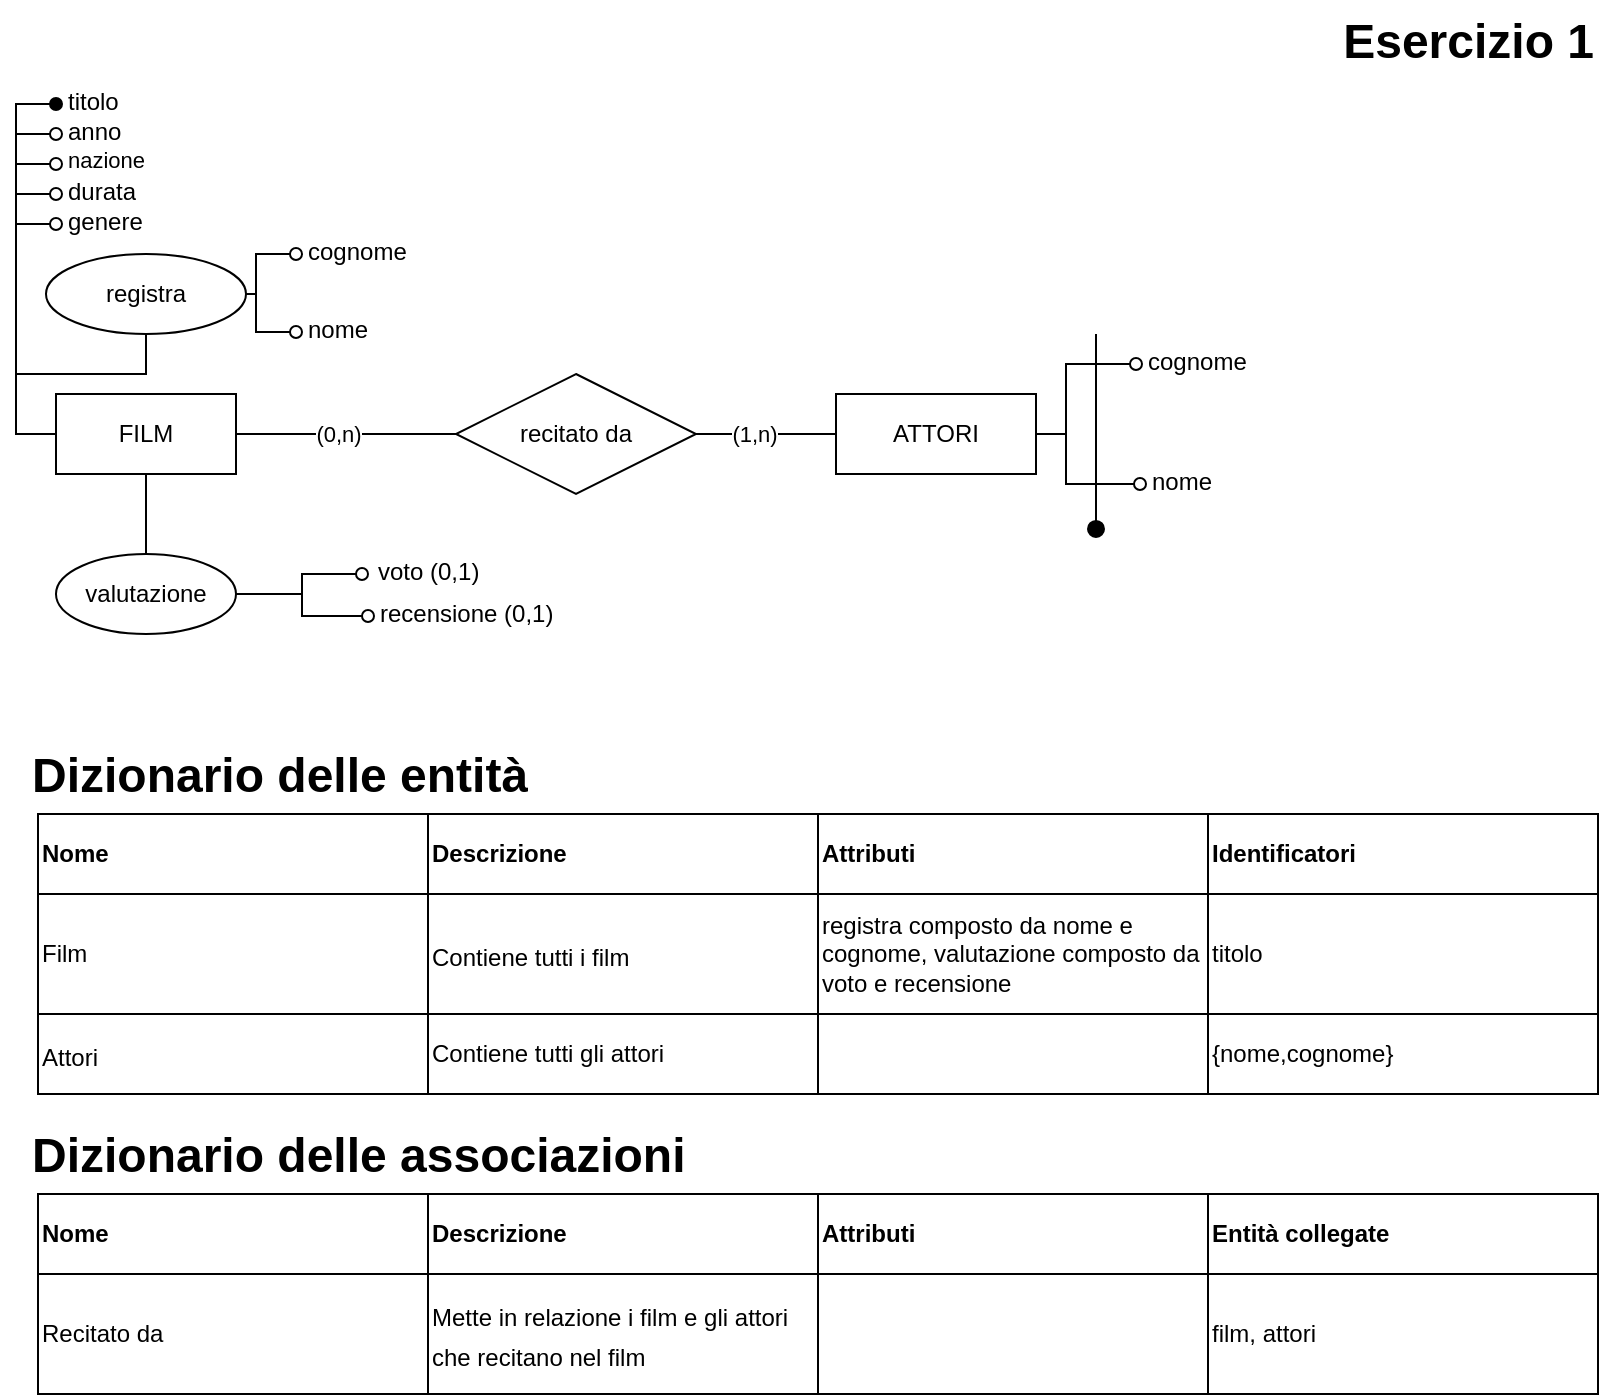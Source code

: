 <mxfile version="26.1.0" pages="6">
  <diagram name="Page-1" id="JD6xYYmYzcf4hpK9CV4v">
    <mxGraphModel dx="921" dy="571" grid="1" gridSize="10" guides="1" tooltips="1" connect="1" arrows="1" fold="1" page="1" pageScale="1" pageWidth="827" pageHeight="1169" math="0" shadow="0">
      <root>
        <mxCell id="0" />
        <mxCell id="1" parent="0" />
        <mxCell id="3_Epr1_zHtTMZQ9kOwUO-1" style="edgeStyle=orthogonalEdgeStyle;rounded=0;orthogonalLoop=1;jettySize=auto;html=1;exitX=0;exitY=0.5;exitDx=0;exitDy=0;strokeColor=default;align=center;verticalAlign=middle;fontFamily=Helvetica;fontSize=11;fontColor=default;labelBackgroundColor=default;startArrow=none;startFill=0;endArrow=oval;endFill=0;entryX=0;entryY=0.5;entryDx=0;entryDy=0;" parent="1" source="3_Epr1_zHtTMZQ9kOwUO-2" target="3_Epr1_zHtTMZQ9kOwUO-17" edge="1">
          <mxGeometry relative="1" as="geometry" />
        </mxCell>
        <mxCell id="3_Epr1_zHtTMZQ9kOwUO-2" value="FILM" style="rounded=0;whiteSpace=wrap;html=1;" parent="1" vertex="1">
          <mxGeometry x="45" y="200" width="90" height="40" as="geometry" />
        </mxCell>
        <mxCell id="3_Epr1_zHtTMZQ9kOwUO-3" value="&lt;div&gt;recitato da&lt;/div&gt;" style="shape=rhombus;perimeter=rhombusPerimeter;whiteSpace=wrap;html=1;align=center;" parent="1" vertex="1">
          <mxGeometry x="245" y="190" width="120" height="60" as="geometry" />
        </mxCell>
        <mxCell id="3_Epr1_zHtTMZQ9kOwUO-4" value="&lt;div&gt;ATTORI&lt;/div&gt;" style="whiteSpace=wrap;html=1;align=center;" parent="1" vertex="1">
          <mxGeometry x="435" y="200" width="100" height="40" as="geometry" />
        </mxCell>
        <mxCell id="3_Epr1_zHtTMZQ9kOwUO-5" value="" style="endArrow=none;html=1;rounded=0;exitX=1;exitY=0.5;exitDx=0;exitDy=0;" parent="1" source="3_Epr1_zHtTMZQ9kOwUO-2" edge="1">
          <mxGeometry relative="1" as="geometry">
            <mxPoint x="145" y="210" as="sourcePoint" />
            <mxPoint x="245" y="220" as="targetPoint" />
          </mxGeometry>
        </mxCell>
        <mxCell id="3_Epr1_zHtTMZQ9kOwUO-6" value="(0,n)" style="edgeLabel;html=1;align=center;verticalAlign=middle;resizable=0;points=[];" parent="3_Epr1_zHtTMZQ9kOwUO-5" connectable="0" vertex="1">
          <mxGeometry x="0.636" y="-4" relative="1" as="geometry">
            <mxPoint x="-39" y="-4" as="offset" />
          </mxGeometry>
        </mxCell>
        <mxCell id="3_Epr1_zHtTMZQ9kOwUO-7" style="edgeStyle=orthogonalEdgeStyle;rounded=0;orthogonalLoop=1;jettySize=auto;html=1;entryX=1;entryY=0.5;entryDx=0;entryDy=0;exitX=0;exitY=0.5;exitDx=0;exitDy=0;endArrow=none;endFill=0;" parent="1" source="3_Epr1_zHtTMZQ9kOwUO-4" target="3_Epr1_zHtTMZQ9kOwUO-3" edge="1">
          <mxGeometry relative="1" as="geometry" />
        </mxCell>
        <mxCell id="3_Epr1_zHtTMZQ9kOwUO-8" value="&lt;div&gt;(1,n)&lt;/div&gt;" style="edgeLabel;html=1;align=center;verticalAlign=middle;resizable=0;points=[];" parent="3_Epr1_zHtTMZQ9kOwUO-7" connectable="0" vertex="1">
          <mxGeometry x="0.343" relative="1" as="geometry">
            <mxPoint x="6" as="offset" />
          </mxGeometry>
        </mxCell>
        <mxCell id="3_Epr1_zHtTMZQ9kOwUO-9" style="edgeStyle=orthogonalEdgeStyle;rounded=0;orthogonalLoop=1;jettySize=auto;html=1;entryX=1;entryY=0.5;entryDx=0;entryDy=0;endArrow=none;endFill=0;startArrow=oval;startFill=0;" parent="1" source="3_Epr1_zHtTMZQ9kOwUO-10" target="3_Epr1_zHtTMZQ9kOwUO-4" edge="1">
          <mxGeometry relative="1" as="geometry">
            <Array as="points">
              <mxPoint x="550" y="185" />
              <mxPoint x="550" y="220" />
            </Array>
          </mxGeometry>
        </mxCell>
        <mxCell id="3_Epr1_zHtTMZQ9kOwUO-10" value="cognome" style="text;strokeColor=none;fillColor=none;spacingLeft=4;spacingRight=4;overflow=hidden;rotatable=0;points=[[0,0.5],[1,0.5]];portConstraint=eastwest;fontSize=12;whiteSpace=wrap;html=1;" parent="1" vertex="1">
          <mxGeometry x="585" y="170" width="60" height="30" as="geometry" />
        </mxCell>
        <mxCell id="3_Epr1_zHtTMZQ9kOwUO-11" style="edgeStyle=orthogonalEdgeStyle;rounded=0;orthogonalLoop=1;jettySize=auto;html=1;entryX=1;entryY=0.5;entryDx=0;entryDy=0;startArrow=oval;startFill=0;endArrow=none;endFill=0;" parent="1" source="3_Epr1_zHtTMZQ9kOwUO-12" target="3_Epr1_zHtTMZQ9kOwUO-4" edge="1">
          <mxGeometry relative="1" as="geometry">
            <Array as="points">
              <mxPoint x="550" y="245" />
              <mxPoint x="550" y="220" />
            </Array>
          </mxGeometry>
        </mxCell>
        <mxCell id="3_Epr1_zHtTMZQ9kOwUO-12" value="&lt;div&gt;nome&lt;/div&gt;" style="text;strokeColor=none;fillColor=none;spacingLeft=4;spacingRight=4;overflow=hidden;rotatable=0;points=[[0,0.5],[1,0.5]];portConstraint=eastwest;fontSize=12;whiteSpace=wrap;html=1;" parent="1" vertex="1">
          <mxGeometry x="587" y="230" width="60" height="30" as="geometry" />
        </mxCell>
        <mxCell id="3_Epr1_zHtTMZQ9kOwUO-13" style="edgeStyle=orthogonalEdgeStyle;rounded=0;orthogonalLoop=1;jettySize=auto;html=1;entryX=0;entryY=0.5;entryDx=0;entryDy=0;strokeColor=default;align=center;verticalAlign=middle;fontFamily=Helvetica;fontSize=11;fontColor=default;labelBackgroundColor=default;startArrow=oval;startFill=1;endArrow=none;endFill=0;exitX=0;exitY=0.5;exitDx=0;exitDy=0;" parent="1" source="3_Epr1_zHtTMZQ9kOwUO-14" target="3_Epr1_zHtTMZQ9kOwUO-2" edge="1">
          <mxGeometry relative="1" as="geometry" />
        </mxCell>
        <mxCell id="3_Epr1_zHtTMZQ9kOwUO-14" value="titolo" style="text;strokeColor=none;fillColor=none;spacingLeft=4;spacingRight=4;overflow=hidden;rotatable=0;points=[[0,0.5],[1,0.5]];portConstraint=eastwest;fontSize=12;whiteSpace=wrap;html=1;" parent="1" vertex="1">
          <mxGeometry x="45" y="40" width="40" height="30" as="geometry" />
        </mxCell>
        <mxCell id="3_Epr1_zHtTMZQ9kOwUO-15" style="edgeStyle=orthogonalEdgeStyle;rounded=0;orthogonalLoop=1;jettySize=auto;html=1;entryX=0;entryY=0.5;entryDx=0;entryDy=0;exitX=0;exitY=0.5;exitDx=0;exitDy=0;startArrow=oval;startFill=0;endArrow=none;endFill=0;" parent="1" source="3_Epr1_zHtTMZQ9kOwUO-16" target="3_Epr1_zHtTMZQ9kOwUO-2" edge="1">
          <mxGeometry relative="1" as="geometry" />
        </mxCell>
        <mxCell id="3_Epr1_zHtTMZQ9kOwUO-16" value="anno" style="text;strokeColor=none;fillColor=none;spacingLeft=4;spacingRight=4;overflow=hidden;rotatable=0;points=[[0,0.5],[1,0.5]];portConstraint=eastwest;fontSize=12;whiteSpace=wrap;html=1;" parent="1" vertex="1">
          <mxGeometry x="45" y="55" width="40" height="30" as="geometry" />
        </mxCell>
        <mxCell id="3_Epr1_zHtTMZQ9kOwUO-17" value="nazione" style="text;strokeColor=none;fillColor=none;spacingLeft=4;spacingRight=4;overflow=hidden;rotatable=0;points=[[0,0.5],[1,0.5]];portConstraint=eastwest;fontSize=11;whiteSpace=wrap;html=1;fontFamily=Helvetica;fontColor=default;labelBackgroundColor=default;" parent="1" vertex="1">
          <mxGeometry x="45" y="70" width="60" height="30" as="geometry" />
        </mxCell>
        <mxCell id="3_Epr1_zHtTMZQ9kOwUO-18" style="edgeStyle=orthogonalEdgeStyle;rounded=0;orthogonalLoop=1;jettySize=auto;html=1;entryX=0;entryY=0.5;entryDx=0;entryDy=0;exitX=0;exitY=0.5;exitDx=0;exitDy=0;endArrow=none;endFill=0;startArrow=oval;startFill=0;" parent="1" source="3_Epr1_zHtTMZQ9kOwUO-19" target="3_Epr1_zHtTMZQ9kOwUO-2" edge="1">
          <mxGeometry relative="1" as="geometry" />
        </mxCell>
        <mxCell id="3_Epr1_zHtTMZQ9kOwUO-19" value="&lt;div&gt;durata&lt;/div&gt;" style="text;strokeColor=none;fillColor=none;spacingLeft=4;spacingRight=4;overflow=hidden;rotatable=0;points=[[0,0.5],[1,0.5]];portConstraint=eastwest;fontSize=12;whiteSpace=wrap;html=1;" parent="1" vertex="1">
          <mxGeometry x="45" y="85" width="60" height="30" as="geometry" />
        </mxCell>
        <mxCell id="3_Epr1_zHtTMZQ9kOwUO-20" style="edgeStyle=orthogonalEdgeStyle;rounded=0;orthogonalLoop=1;jettySize=auto;html=1;entryX=0;entryY=0.5;entryDx=0;entryDy=0;endArrow=none;endFill=0;startArrow=none;startFill=0;" parent="1" source="3_Epr1_zHtTMZQ9kOwUO-21" target="3_Epr1_zHtTMZQ9kOwUO-2" edge="1">
          <mxGeometry relative="1" as="geometry" />
        </mxCell>
        <mxCell id="3_Epr1_zHtTMZQ9kOwUO-21" value="&lt;div&gt;registra&lt;/div&gt;" style="ellipse;whiteSpace=wrap;html=1;align=center;" parent="1" vertex="1">
          <mxGeometry x="40" y="130" width="100" height="40" as="geometry" />
        </mxCell>
        <mxCell id="3_Epr1_zHtTMZQ9kOwUO-22" style="edgeStyle=orthogonalEdgeStyle;rounded=0;orthogonalLoop=1;jettySize=auto;html=1;entryX=1;entryY=0.5;entryDx=0;entryDy=0;endArrow=none;endFill=0;startArrow=oval;startFill=0;" parent="1" source="3_Epr1_zHtTMZQ9kOwUO-23" target="3_Epr1_zHtTMZQ9kOwUO-21" edge="1">
          <mxGeometry relative="1" as="geometry" />
        </mxCell>
        <mxCell id="3_Epr1_zHtTMZQ9kOwUO-23" value="cognome" style="text;strokeColor=none;fillColor=none;spacingLeft=4;spacingRight=4;overflow=hidden;rotatable=0;points=[[0,0.5],[1,0.5]];portConstraint=eastwest;fontSize=12;whiteSpace=wrap;html=1;" parent="1" vertex="1">
          <mxGeometry x="165" y="115" width="60" height="30" as="geometry" />
        </mxCell>
        <mxCell id="3_Epr1_zHtTMZQ9kOwUO-24" style="edgeStyle=orthogonalEdgeStyle;rounded=0;orthogonalLoop=1;jettySize=auto;html=1;entryX=0;entryY=0.5;entryDx=0;entryDy=0;" parent="1" edge="1">
          <mxGeometry relative="1" as="geometry">
            <mxPoint x="50" y="285" as="sourcePoint" />
            <mxPoint x="50" y="285" as="targetPoint" />
          </mxGeometry>
        </mxCell>
        <mxCell id="3_Epr1_zHtTMZQ9kOwUO-25" style="edgeStyle=orthogonalEdgeStyle;rounded=0;orthogonalLoop=1;jettySize=auto;html=1;entryX=0;entryY=0.5;entryDx=0;entryDy=0;exitX=0;exitY=0.5;exitDx=0;exitDy=0;startArrow=oval;startFill=0;endArrow=none;endFill=0;" parent="1" source="3_Epr1_zHtTMZQ9kOwUO-26" target="3_Epr1_zHtTMZQ9kOwUO-2" edge="1">
          <mxGeometry relative="1" as="geometry" />
        </mxCell>
        <mxCell id="3_Epr1_zHtTMZQ9kOwUO-26" value="&lt;div&gt;genere&lt;/div&gt;" style="text;strokeColor=none;fillColor=none;spacingLeft=4;spacingRight=4;overflow=hidden;rotatable=0;points=[[0,0.5],[1,0.5]];portConstraint=eastwest;fontSize=12;whiteSpace=wrap;html=1;" parent="1" vertex="1">
          <mxGeometry x="45" y="100" width="60" height="30" as="geometry" />
        </mxCell>
        <mxCell id="3_Epr1_zHtTMZQ9kOwUO-27" style="edgeStyle=orthogonalEdgeStyle;rounded=0;orthogonalLoop=1;jettySize=auto;html=1;entryX=1;entryY=0.5;entryDx=0;entryDy=0;endArrow=none;endFill=0;startArrow=oval;startFill=0;" parent="1" source="3_Epr1_zHtTMZQ9kOwUO-28" target="3_Epr1_zHtTMZQ9kOwUO-21" edge="1">
          <mxGeometry relative="1" as="geometry" />
        </mxCell>
        <mxCell id="3_Epr1_zHtTMZQ9kOwUO-28" value="nome" style="text;strokeColor=none;fillColor=none;spacingLeft=4;spacingRight=4;overflow=hidden;rotatable=0;points=[[0,0.5],[1,0.5]];portConstraint=eastwest;fontSize=12;whiteSpace=wrap;html=1;" parent="1" vertex="1">
          <mxGeometry x="165" y="154" width="60" height="30" as="geometry" />
        </mxCell>
        <mxCell id="3_Epr1_zHtTMZQ9kOwUO-29" style="edgeStyle=orthogonalEdgeStyle;rounded=0;orthogonalLoop=1;jettySize=auto;html=1;exitX=0.5;exitY=0;exitDx=0;exitDy=0;entryX=0.5;entryY=1;entryDx=0;entryDy=0;endArrow=none;endFill=0;" parent="1" source="3_Epr1_zHtTMZQ9kOwUO-36" target="3_Epr1_zHtTMZQ9kOwUO-2" edge="1">
          <mxGeometry relative="1" as="geometry">
            <mxPoint x="90" y="285" as="sourcePoint" />
          </mxGeometry>
        </mxCell>
        <mxCell id="3_Epr1_zHtTMZQ9kOwUO-32" style="edgeStyle=orthogonalEdgeStyle;rounded=0;orthogonalLoop=1;jettySize=auto;html=1;endArrow=oval;endFill=0;entryX=0;entryY=0.5;entryDx=0;entryDy=0;exitX=1;exitY=0.5;exitDx=0;exitDy=0;" parent="1" edge="1">
          <mxGeometry relative="1" as="geometry">
            <mxPoint x="133.0" y="300.0" as="sourcePoint" />
            <mxPoint x="198" y="290.0" as="targetPoint" />
            <Array as="points">
              <mxPoint x="168" y="300" />
              <mxPoint x="168" y="290" />
            </Array>
          </mxGeometry>
        </mxCell>
        <mxCell id="3_Epr1_zHtTMZQ9kOwUO-33" value="&lt;div&gt;voto (0,1)&lt;/div&gt;" style="text;strokeColor=none;fillColor=none;spacingLeft=4;spacingRight=4;overflow=hidden;rotatable=0;points=[[0,0.5],[1,0.5]];portConstraint=eastwest;fontSize=12;whiteSpace=wrap;html=1;" parent="1" vertex="1">
          <mxGeometry x="200" y="275" width="70" height="30" as="geometry" />
        </mxCell>
        <mxCell id="3_Epr1_zHtTMZQ9kOwUO-34" value="recensione (0,1)" style="text;strokeColor=none;fillColor=none;spacingLeft=4;spacingRight=4;overflow=hidden;rotatable=0;points=[[0,0.5],[1,0.5]];portConstraint=eastwest;fontSize=12;whiteSpace=wrap;html=1;" parent="1" vertex="1">
          <mxGeometry x="201" y="296" width="109" height="30" as="geometry" />
        </mxCell>
        <mxCell id="3_Epr1_zHtTMZQ9kOwUO-35" value="" style="html=1;verticalAlign=bottom;startArrow=oval;startFill=1;endArrow=none;startSize=8;curved=0;rounded=0;endFill=0;" parent="1" edge="1">
          <mxGeometry width="60" relative="1" as="geometry">
            <mxPoint x="565" y="267.47" as="sourcePoint" />
            <mxPoint x="565" y="170.002" as="targetPoint" />
          </mxGeometry>
        </mxCell>
        <mxCell id="3_Epr1_zHtTMZQ9kOwUO-36" value="valutazione" style="ellipse;whiteSpace=wrap;html=1;" parent="1" vertex="1">
          <mxGeometry x="45" y="280" width="90" height="40" as="geometry" />
        </mxCell>
        <mxCell id="qMljJaArBJRdGHCxj3a8-2" style="edgeStyle=orthogonalEdgeStyle;rounded=0;orthogonalLoop=1;jettySize=auto;html=1;exitX=1;exitY=0.5;exitDx=0;exitDy=0;endArrow=oval;endFill=0;" parent="1" source="3_Epr1_zHtTMZQ9kOwUO-36" target="3_Epr1_zHtTMZQ9kOwUO-34" edge="1">
          <mxGeometry relative="1" as="geometry" />
        </mxCell>
        <mxCell id="qMljJaArBJRdGHCxj3a8-4" value="&lt;h1 style=&quot;margin-top: 0px;&quot;&gt;Dizionario delle entità&lt;/h1&gt;" style="text;html=1;whiteSpace=wrap;overflow=hidden;rounded=0;" parent="1" vertex="1">
          <mxGeometry x="31" y="370" width="520" height="40" as="geometry" />
        </mxCell>
        <mxCell id="qMljJaArBJRdGHCxj3a8-5" value="" style="shape=table;startSize=0;container=1;collapsible=0;childLayout=tableLayout;fontSize=16;" parent="1" vertex="1">
          <mxGeometry x="36" y="410" width="780" height="140.0" as="geometry" />
        </mxCell>
        <mxCell id="qMljJaArBJRdGHCxj3a8-6" value="" style="shape=tableRow;horizontal=0;startSize=0;swimlaneHead=0;swimlaneBody=0;strokeColor=inherit;top=0;left=0;bottom=0;right=0;collapsible=0;dropTarget=0;fillColor=none;points=[[0,0.5],[1,0.5]];portConstraint=eastwest;fontSize=16;" parent="qMljJaArBJRdGHCxj3a8-5" vertex="1">
          <mxGeometry width="780" height="40" as="geometry" />
        </mxCell>
        <mxCell id="qMljJaArBJRdGHCxj3a8-7" value="Nome" style="shape=partialRectangle;html=1;whiteSpace=wrap;connectable=0;strokeColor=inherit;overflow=hidden;fillColor=none;top=0;left=0;bottom=0;right=0;pointerEvents=1;fontSize=12;align=left;fontStyle=1" parent="qMljJaArBJRdGHCxj3a8-6" vertex="1">
          <mxGeometry width="195" height="40" as="geometry">
            <mxRectangle width="195" height="40" as="alternateBounds" />
          </mxGeometry>
        </mxCell>
        <mxCell id="qMljJaArBJRdGHCxj3a8-8" value="&lt;b&gt;Descrizione&lt;/b&gt;" style="shape=partialRectangle;html=1;whiteSpace=wrap;connectable=0;strokeColor=inherit;overflow=hidden;fillColor=none;top=0;left=0;bottom=0;right=0;pointerEvents=1;fontSize=12;align=left;" parent="qMljJaArBJRdGHCxj3a8-6" vertex="1">
          <mxGeometry x="195" width="195" height="40" as="geometry">
            <mxRectangle width="195" height="40" as="alternateBounds" />
          </mxGeometry>
        </mxCell>
        <mxCell id="qMljJaArBJRdGHCxj3a8-9" value="Attributi" style="shape=partialRectangle;html=1;whiteSpace=wrap;connectable=0;strokeColor=inherit;overflow=hidden;fillColor=none;top=0;left=0;bottom=0;right=0;pointerEvents=1;fontSize=12;fontStyle=1;align=left;" parent="qMljJaArBJRdGHCxj3a8-6" vertex="1">
          <mxGeometry x="390" width="195" height="40" as="geometry">
            <mxRectangle width="195" height="40" as="alternateBounds" />
          </mxGeometry>
        </mxCell>
        <mxCell id="qMljJaArBJRdGHCxj3a8-18" value="Identificatori" style="shape=partialRectangle;html=1;whiteSpace=wrap;connectable=0;strokeColor=inherit;overflow=hidden;fillColor=none;top=0;left=0;bottom=0;right=0;pointerEvents=1;fontSize=12;fontStyle=1;align=left;" parent="qMljJaArBJRdGHCxj3a8-6" vertex="1">
          <mxGeometry x="585" width="195" height="40" as="geometry">
            <mxRectangle width="195" height="40" as="alternateBounds" />
          </mxGeometry>
        </mxCell>
        <mxCell id="qMljJaArBJRdGHCxj3a8-10" value="" style="shape=tableRow;horizontal=0;startSize=0;swimlaneHead=0;swimlaneBody=0;strokeColor=inherit;top=0;left=0;bottom=0;right=0;collapsible=0;dropTarget=0;fillColor=none;points=[[0,0.5],[1,0.5]];portConstraint=eastwest;fontSize=16;" parent="qMljJaArBJRdGHCxj3a8-5" vertex="1">
          <mxGeometry y="40" width="780" height="60" as="geometry" />
        </mxCell>
        <mxCell id="qMljJaArBJRdGHCxj3a8-11" value="Film" style="shape=partialRectangle;html=1;whiteSpace=wrap;connectable=0;strokeColor=inherit;overflow=hidden;fillColor=none;top=0;left=0;bottom=0;right=0;pointerEvents=1;fontSize=12;align=left;" parent="qMljJaArBJRdGHCxj3a8-10" vertex="1">
          <mxGeometry width="195" height="60" as="geometry">
            <mxRectangle width="195" height="60" as="alternateBounds" />
          </mxGeometry>
        </mxCell>
        <mxCell id="qMljJaArBJRdGHCxj3a8-12" value="&lt;font style=&quot;font-size: 12px;&quot;&gt;Contiene tutti i film&lt;/font&gt;" style="shape=partialRectangle;html=1;whiteSpace=wrap;connectable=0;strokeColor=inherit;overflow=hidden;fillColor=none;top=0;left=0;bottom=0;right=0;pointerEvents=1;fontSize=16;align=left;" parent="qMljJaArBJRdGHCxj3a8-10" vertex="1">
          <mxGeometry x="195" width="195" height="60" as="geometry">
            <mxRectangle width="195" height="60" as="alternateBounds" />
          </mxGeometry>
        </mxCell>
        <mxCell id="qMljJaArBJRdGHCxj3a8-13" value="registra composto da nome e cognome, valutazione composto da voto e recensione" style="shape=partialRectangle;html=1;whiteSpace=wrap;connectable=0;strokeColor=inherit;overflow=hidden;fillColor=none;top=0;left=0;bottom=0;right=0;pointerEvents=1;fontSize=12;align=left;" parent="qMljJaArBJRdGHCxj3a8-10" vertex="1">
          <mxGeometry x="390" width="195" height="60" as="geometry">
            <mxRectangle width="195" height="60" as="alternateBounds" />
          </mxGeometry>
        </mxCell>
        <mxCell id="qMljJaArBJRdGHCxj3a8-19" value="titolo" style="shape=partialRectangle;html=1;whiteSpace=wrap;connectable=0;strokeColor=inherit;overflow=hidden;fillColor=none;top=0;left=0;bottom=0;right=0;pointerEvents=1;fontSize=12;align=left;" parent="qMljJaArBJRdGHCxj3a8-10" vertex="1">
          <mxGeometry x="585" width="195" height="60" as="geometry">
            <mxRectangle width="195" height="60" as="alternateBounds" />
          </mxGeometry>
        </mxCell>
        <mxCell id="qMljJaArBJRdGHCxj3a8-14" value="" style="shape=tableRow;horizontal=0;startSize=0;swimlaneHead=0;swimlaneBody=0;strokeColor=inherit;top=0;left=0;bottom=0;right=0;collapsible=0;dropTarget=0;fillColor=none;points=[[0,0.5],[1,0.5]];portConstraint=eastwest;fontSize=16;" parent="qMljJaArBJRdGHCxj3a8-5" vertex="1">
          <mxGeometry y="100" width="780" height="40" as="geometry" />
        </mxCell>
        <mxCell id="qMljJaArBJRdGHCxj3a8-15" value="&lt;font style=&quot;font-size: 12px;&quot;&gt;Attori&lt;/font&gt;" style="shape=partialRectangle;html=1;whiteSpace=wrap;connectable=0;strokeColor=inherit;overflow=hidden;fillColor=none;top=0;left=0;bottom=0;right=0;pointerEvents=1;fontSize=16;align=left;" parent="qMljJaArBJRdGHCxj3a8-14" vertex="1">
          <mxGeometry width="195" height="40" as="geometry">
            <mxRectangle width="195" height="40" as="alternateBounds" />
          </mxGeometry>
        </mxCell>
        <mxCell id="qMljJaArBJRdGHCxj3a8-16" value="Contiene tutti gli attori" style="shape=partialRectangle;html=1;whiteSpace=wrap;connectable=0;strokeColor=inherit;overflow=hidden;fillColor=none;top=0;left=0;bottom=0;right=0;pointerEvents=1;fontSize=12;align=left;" parent="qMljJaArBJRdGHCxj3a8-14" vertex="1">
          <mxGeometry x="195" width="195" height="40" as="geometry">
            <mxRectangle width="195" height="40" as="alternateBounds" />
          </mxGeometry>
        </mxCell>
        <mxCell id="qMljJaArBJRdGHCxj3a8-17" value="" style="shape=partialRectangle;html=1;whiteSpace=wrap;connectable=0;strokeColor=inherit;overflow=hidden;fillColor=none;top=0;left=0;bottom=0;right=0;pointerEvents=1;fontSize=16;" parent="qMljJaArBJRdGHCxj3a8-14" vertex="1">
          <mxGeometry x="390" width="195" height="40" as="geometry">
            <mxRectangle width="195" height="40" as="alternateBounds" />
          </mxGeometry>
        </mxCell>
        <mxCell id="qMljJaArBJRdGHCxj3a8-20" value="{nome,cognome}" style="shape=partialRectangle;html=1;whiteSpace=wrap;connectable=0;strokeColor=inherit;overflow=hidden;fillColor=none;top=0;left=0;bottom=0;right=0;pointerEvents=1;fontSize=12;align=left;" parent="qMljJaArBJRdGHCxj3a8-14" vertex="1">
          <mxGeometry x="585" width="195" height="40" as="geometry">
            <mxRectangle width="195" height="40" as="alternateBounds" />
          </mxGeometry>
        </mxCell>
        <mxCell id="qMljJaArBJRdGHCxj3a8-21" value="&lt;h1 style=&quot;margin-top: 0px;&quot;&gt;Dizionario delle associazioni&lt;/h1&gt;" style="text;html=1;whiteSpace=wrap;overflow=hidden;rounded=0;" parent="1" vertex="1">
          <mxGeometry x="31" y="560" width="520" height="40" as="geometry" />
        </mxCell>
        <mxCell id="qMljJaArBJRdGHCxj3a8-22" value="" style="shape=table;startSize=0;container=1;collapsible=0;childLayout=tableLayout;fontSize=16;" parent="1" vertex="1">
          <mxGeometry x="36" y="600" width="780" height="100.0" as="geometry" />
        </mxCell>
        <mxCell id="qMljJaArBJRdGHCxj3a8-23" value="" style="shape=tableRow;horizontal=0;startSize=0;swimlaneHead=0;swimlaneBody=0;strokeColor=inherit;top=0;left=0;bottom=0;right=0;collapsible=0;dropTarget=0;fillColor=none;points=[[0,0.5],[1,0.5]];portConstraint=eastwest;fontSize=16;" parent="qMljJaArBJRdGHCxj3a8-22" vertex="1">
          <mxGeometry width="780" height="40" as="geometry" />
        </mxCell>
        <mxCell id="qMljJaArBJRdGHCxj3a8-24" value="Nome" style="shape=partialRectangle;html=1;whiteSpace=wrap;connectable=0;strokeColor=inherit;overflow=hidden;fillColor=none;top=0;left=0;bottom=0;right=0;pointerEvents=1;fontSize=12;align=left;fontStyle=1" parent="qMljJaArBJRdGHCxj3a8-23" vertex="1">
          <mxGeometry width="195" height="40" as="geometry">
            <mxRectangle width="195" height="40" as="alternateBounds" />
          </mxGeometry>
        </mxCell>
        <mxCell id="qMljJaArBJRdGHCxj3a8-25" value="&lt;b&gt;Descrizione&lt;/b&gt;" style="shape=partialRectangle;html=1;whiteSpace=wrap;connectable=0;strokeColor=inherit;overflow=hidden;fillColor=none;top=0;left=0;bottom=0;right=0;pointerEvents=1;fontSize=12;align=left;" parent="qMljJaArBJRdGHCxj3a8-23" vertex="1">
          <mxGeometry x="195" width="195" height="40" as="geometry">
            <mxRectangle width="195" height="40" as="alternateBounds" />
          </mxGeometry>
        </mxCell>
        <mxCell id="qMljJaArBJRdGHCxj3a8-26" value="Attributi" style="shape=partialRectangle;html=1;whiteSpace=wrap;connectable=0;strokeColor=inherit;overflow=hidden;fillColor=none;top=0;left=0;bottom=0;right=0;pointerEvents=1;fontSize=12;fontStyle=1;align=left;" parent="qMljJaArBJRdGHCxj3a8-23" vertex="1">
          <mxGeometry x="390" width="195" height="40" as="geometry">
            <mxRectangle width="195" height="40" as="alternateBounds" />
          </mxGeometry>
        </mxCell>
        <mxCell id="qMljJaArBJRdGHCxj3a8-27" value="Entità collegate" style="shape=partialRectangle;html=1;whiteSpace=wrap;connectable=0;strokeColor=inherit;overflow=hidden;fillColor=none;top=0;left=0;bottom=0;right=0;pointerEvents=1;fontSize=12;fontStyle=1;align=left;" parent="qMljJaArBJRdGHCxj3a8-23" vertex="1">
          <mxGeometry x="585" width="195" height="40" as="geometry">
            <mxRectangle width="195" height="40" as="alternateBounds" />
          </mxGeometry>
        </mxCell>
        <mxCell id="qMljJaArBJRdGHCxj3a8-28" value="" style="shape=tableRow;horizontal=0;startSize=0;swimlaneHead=0;swimlaneBody=0;strokeColor=inherit;top=0;left=0;bottom=0;right=0;collapsible=0;dropTarget=0;fillColor=none;points=[[0,0.5],[1,0.5]];portConstraint=eastwest;fontSize=16;" parent="qMljJaArBJRdGHCxj3a8-22" vertex="1">
          <mxGeometry y="40" width="780" height="60" as="geometry" />
        </mxCell>
        <mxCell id="qMljJaArBJRdGHCxj3a8-29" value="Recitato da" style="shape=partialRectangle;html=1;whiteSpace=wrap;connectable=0;strokeColor=inherit;overflow=hidden;fillColor=none;top=0;left=0;bottom=0;right=0;pointerEvents=1;fontSize=12;align=left;" parent="qMljJaArBJRdGHCxj3a8-28" vertex="1">
          <mxGeometry width="195" height="60" as="geometry">
            <mxRectangle width="195" height="60" as="alternateBounds" />
          </mxGeometry>
        </mxCell>
        <mxCell id="qMljJaArBJRdGHCxj3a8-30" value="&lt;span style=&quot;font-size: 12px;&quot;&gt;Mette in relazione i film e gli attori che recitano nel film&lt;/span&gt;" style="shape=partialRectangle;html=1;whiteSpace=wrap;connectable=0;strokeColor=inherit;overflow=hidden;fillColor=none;top=0;left=0;bottom=0;right=0;pointerEvents=1;fontSize=16;align=left;" parent="qMljJaArBJRdGHCxj3a8-28" vertex="1">
          <mxGeometry x="195" width="195" height="60" as="geometry">
            <mxRectangle width="195" height="60" as="alternateBounds" />
          </mxGeometry>
        </mxCell>
        <mxCell id="qMljJaArBJRdGHCxj3a8-31" value="" style="shape=partialRectangle;html=1;whiteSpace=wrap;connectable=0;strokeColor=inherit;overflow=hidden;fillColor=none;top=0;left=0;bottom=0;right=0;pointerEvents=1;fontSize=12;align=left;" parent="qMljJaArBJRdGHCxj3a8-28" vertex="1">
          <mxGeometry x="390" width="195" height="60" as="geometry">
            <mxRectangle width="195" height="60" as="alternateBounds" />
          </mxGeometry>
        </mxCell>
        <mxCell id="qMljJaArBJRdGHCxj3a8-32" value="film, attori" style="shape=partialRectangle;html=1;whiteSpace=wrap;connectable=0;strokeColor=inherit;overflow=hidden;fillColor=none;top=0;left=0;bottom=0;right=0;pointerEvents=1;fontSize=12;align=left;" parent="qMljJaArBJRdGHCxj3a8-28" vertex="1">
          <mxGeometry x="585" width="195" height="60" as="geometry">
            <mxRectangle width="195" height="60" as="alternateBounds" />
          </mxGeometry>
        </mxCell>
        <mxCell id="rV3kMzm3VywqCpNMBBsA-2" value="&lt;h1 style=&quot;margin-top: 0px;&quot;&gt;Esercizio 1&lt;/h1&gt;" style="text;html=1;whiteSpace=wrap;overflow=hidden;rounded=0;fontFamily=Helvetica;fontSize=12;fontColor=default;align=right;" parent="1" vertex="1">
          <mxGeometry x="676" y="3" width="140" height="40" as="geometry" />
        </mxCell>
      </root>
    </mxGraphModel>
  </diagram>
  <diagram id="9VBiwDWCLfCJUnLLYc3l" name="Page-2">
    <mxGraphModel dx="921" dy="571" grid="1" gridSize="10" guides="1" tooltips="1" connect="1" arrows="1" fold="1" page="1" pageScale="1" pageWidth="827" pageHeight="1169" math="0" shadow="0">
      <root>
        <mxCell id="0" />
        <mxCell id="1" parent="0" />
        <mxCell id="Mto5CnqZorz9CQpdkd3U-3" style="edgeStyle=orthogonalEdgeStyle;rounded=0;orthogonalLoop=1;jettySize=auto;html=1;exitX=1;exitY=0.5;exitDx=0;exitDy=0;entryX=0;entryY=0.5;entryDx=0;entryDy=0;fontFamily=Helvetica;fontSize=12;fontColor=default;endArrow=none;startFill=0;" parent="1" source="yE04mt_5PItn41XKsMXE-1" target="Mto5CnqZorz9CQpdkd3U-2" edge="1">
          <mxGeometry relative="1" as="geometry">
            <Array as="points">
              <mxPoint x="210" y="240" />
              <mxPoint x="210" y="240" />
            </Array>
          </mxGeometry>
        </mxCell>
        <mxCell id="Mto5CnqZorz9CQpdkd3U-4" value="(1,n)" style="edgeLabel;html=1;align=center;verticalAlign=middle;resizable=0;points=[];pointerEvents=1;strokeColor=inherit;fontFamily=Helvetica;fontSize=12;fontColor=default;fillColor=none;" parent="Mto5CnqZorz9CQpdkd3U-3" vertex="1" connectable="0">
          <mxGeometry x="0.047" y="-2" relative="1" as="geometry">
            <mxPoint as="offset" />
          </mxGeometry>
        </mxCell>
        <mxCell id="yE04mt_5PItn41XKsMXE-1" value="CINEMA" style="whiteSpace=wrap;html=1;align=center;" parent="1" vertex="1">
          <mxGeometry x="40" y="220" width="100" height="40" as="geometry" />
        </mxCell>
        <mxCell id="Mto5CnqZorz9CQpdkd3U-12" style="edgeStyle=orthogonalEdgeStyle;rounded=0;orthogonalLoop=1;jettySize=auto;html=1;entryX=0.5;entryY=0;entryDx=0;entryDy=0;fontFamily=Helvetica;fontSize=12;fontColor=default;endArrow=none;startFill=1;startArrow=oval;" parent="1" source="yE04mt_5PItn41XKsMXE-8" target="yE04mt_5PItn41XKsMXE-1" edge="1">
          <mxGeometry relative="1" as="geometry">
            <Array as="points">
              <mxPoint x="90" y="50" />
            </Array>
          </mxGeometry>
        </mxCell>
        <mxCell id="yE04mt_5PItn41XKsMXE-8" value="nome" style="text;html=1;align=left;verticalAlign=middle;whiteSpace=wrap;rounded=0;spacingRight=0;spacingLeft=4;" parent="1" vertex="1">
          <mxGeometry x="120" y="40" width="50" height="20" as="geometry" />
        </mxCell>
        <mxCell id="rZIc_n3WS-ofRTLqjPyd-20" style="edgeStyle=orthogonalEdgeStyle;rounded=0;orthogonalLoop=1;jettySize=auto;html=1;fontFamily=Helvetica;fontSize=12;fontColor=default;endArrow=oval;endFill=0;exitX=1;exitY=0.5;exitDx=0;exitDy=0;" parent="1" source="Mto5CnqZorz9CQpdkd3U-6" target="yE04mt_5PItn41XKsMXE-17" edge="1">
          <mxGeometry relative="1" as="geometry">
            <Array as="points">
              <mxPoint x="530" y="240" />
              <mxPoint x="530" y="210" />
            </Array>
          </mxGeometry>
        </mxCell>
        <mxCell id="yE04mt_5PItn41XKsMXE-17" value="nome" style="text;html=1;align=left;verticalAlign=middle;whiteSpace=wrap;rounded=0;spacingLeft=4;" parent="1" vertex="1">
          <mxGeometry x="565" y="200" width="40" height="20" as="geometry" />
        </mxCell>
        <mxCell id="Mto5CnqZorz9CQpdkd3U-1" value="&lt;h1 style=&quot;margin-top: 0px;&quot;&gt;Esercizio 2&lt;/h1&gt;" style="text;html=1;whiteSpace=wrap;overflow=hidden;rounded=0;fontFamily=Helvetica;fontSize=12;fontColor=default;align=right;" parent="1" vertex="1">
          <mxGeometry x="676" y="3" width="140" height="40" as="geometry" />
        </mxCell>
        <mxCell id="Mto5CnqZorz9CQpdkd3U-2" value="possiede" style="rhombus;whiteSpace=wrap;html=1;pointerEvents=1;strokeColor=inherit;align=center;verticalAlign=middle;fontFamily=Helvetica;fontSize=12;fontColor=default;fillColor=none;" parent="1" vertex="1">
          <mxGeometry x="260" y="210" width="80" height="60" as="geometry" />
        </mxCell>
        <mxCell id="Mto5CnqZorz9CQpdkd3U-7" style="edgeStyle=orthogonalEdgeStyle;rounded=0;orthogonalLoop=1;jettySize=auto;html=1;fontFamily=Helvetica;fontSize=12;fontColor=default;endArrow=none;startFill=0;" parent="1" source="Mto5CnqZorz9CQpdkd3U-6" target="Mto5CnqZorz9CQpdkd3U-2" edge="1">
          <mxGeometry relative="1" as="geometry" />
        </mxCell>
        <mxCell id="Mto5CnqZorz9CQpdkd3U-8" value="(1,1)" style="edgeLabel;html=1;align=center;verticalAlign=middle;resizable=0;points=[];pointerEvents=1;strokeColor=inherit;fontFamily=Helvetica;fontSize=12;fontColor=default;fillColor=none;" parent="Mto5CnqZorz9CQpdkd3U-7" vertex="1" connectable="0">
          <mxGeometry x="0.406" y="-1" relative="1" as="geometry">
            <mxPoint x="9" y="1" as="offset" />
          </mxGeometry>
        </mxCell>
        <mxCell id="Mto5CnqZorz9CQpdkd3U-6" value="SALE" style="whiteSpace=wrap;html=1;align=center;" parent="1" vertex="1">
          <mxGeometry x="410" y="220" width="100" height="40" as="geometry" />
        </mxCell>
        <mxCell id="Mto5CnqZorz9CQpdkd3U-11" style="edgeStyle=orthogonalEdgeStyle;rounded=0;orthogonalLoop=1;jettySize=auto;html=1;entryX=0.5;entryY=0;entryDx=0;entryDy=0;fontFamily=Helvetica;fontSize=12;fontColor=default;startArrow=oval;startFill=0;endArrow=none;" parent="1" source="Mto5CnqZorz9CQpdkd3U-10" target="yE04mt_5PItn41XKsMXE-1" edge="1">
          <mxGeometry relative="1" as="geometry">
            <Array as="points">
              <mxPoint x="90" y="70" />
            </Array>
          </mxGeometry>
        </mxCell>
        <mxCell id="Mto5CnqZorz9CQpdkd3U-10" value="numero di telefono" style="text;html=1;align=left;verticalAlign=middle;whiteSpace=wrap;rounded=0;spacingLeft=4;" parent="1" vertex="1">
          <mxGeometry x="120" y="60" width="120" height="20" as="geometry" />
        </mxCell>
        <mxCell id="rZIc_n3WS-ofRTLqjPyd-3" style="edgeStyle=orthogonalEdgeStyle;rounded=0;orthogonalLoop=1;jettySize=auto;html=1;entryX=0.5;entryY=0;entryDx=0;entryDy=0;fontFamily=Helvetica;fontSize=12;fontColor=default;endArrow=none;startFill=0;startArrow=oval;" parent="1" source="Mto5CnqZorz9CQpdkd3U-13" target="yE04mt_5PItn41XKsMXE-1" edge="1">
          <mxGeometry relative="1" as="geometry">
            <Array as="points">
              <mxPoint x="90" y="90" />
            </Array>
          </mxGeometry>
        </mxCell>
        <mxCell id="Mto5CnqZorz9CQpdkd3U-13" value="prezzo di ingresso" style="text;html=1;align=left;verticalAlign=middle;whiteSpace=wrap;rounded=0;spacingLeft=4;" parent="1" vertex="1">
          <mxGeometry x="120" y="80" width="120" height="20" as="geometry" />
        </mxCell>
        <mxCell id="rZIc_n3WS-ofRTLqjPyd-2" style="edgeStyle=orthogonalEdgeStyle;rounded=0;orthogonalLoop=1;jettySize=auto;html=1;entryX=0.5;entryY=0;entryDx=0;entryDy=0;fontFamily=Helvetica;fontSize=12;fontColor=default;endArrow=none;startFill=0;exitX=0;exitY=0.5;exitDx=0;exitDy=0;" parent="1" source="rZIc_n3WS-ofRTLqjPyd-1" target="yE04mt_5PItn41XKsMXE-1" edge="1">
          <mxGeometry relative="1" as="geometry">
            <Array as="points">
              <mxPoint x="90" y="140" />
            </Array>
          </mxGeometry>
        </mxCell>
        <mxCell id="rZIc_n3WS-ofRTLqjPyd-1" value="&lt;div&gt;indirizzo&lt;/div&gt;" style="ellipse;whiteSpace=wrap;html=1;align=center;" parent="1" vertex="1">
          <mxGeometry x="120" y="120" width="100" height="40" as="geometry" />
        </mxCell>
        <mxCell id="rZIc_n3WS-ofRTLqjPyd-8" style="edgeStyle=orthogonalEdgeStyle;rounded=0;orthogonalLoop=1;jettySize=auto;html=1;fontFamily=Helvetica;fontSize=12;fontColor=default;exitX=1;exitY=0.5;exitDx=0;exitDy=0;endArrow=oval;endFill=0;" parent="1" source="rZIc_n3WS-ofRTLqjPyd-1" target="rZIc_n3WS-ofRTLqjPyd-4" edge="1">
          <mxGeometry relative="1" as="geometry" />
        </mxCell>
        <mxCell id="rZIc_n3WS-ofRTLqjPyd-4" value="via" style="text;html=1;align=left;verticalAlign=middle;whiteSpace=wrap;rounded=0;spacingRight=0;spacingLeft=4;" parent="1" vertex="1">
          <mxGeometry x="260" y="100" width="50" height="20" as="geometry" />
        </mxCell>
        <mxCell id="rZIc_n3WS-ofRTLqjPyd-9" style="edgeStyle=orthogonalEdgeStyle;rounded=0;orthogonalLoop=1;jettySize=auto;html=1;fontFamily=Helvetica;fontSize=12;fontColor=default;exitX=1;exitY=0.5;exitDx=0;exitDy=0;endArrow=oval;endFill=0;" parent="1" source="rZIc_n3WS-ofRTLqjPyd-1" target="rZIc_n3WS-ofRTLqjPyd-5" edge="1">
          <mxGeometry relative="1" as="geometry" />
        </mxCell>
        <mxCell id="rZIc_n3WS-ofRTLqjPyd-5" value="numero" style="text;html=1;align=left;verticalAlign=middle;whiteSpace=wrap;rounded=0;spacingRight=0;spacingLeft=4;" parent="1" vertex="1">
          <mxGeometry x="260" y="120" width="50" height="20" as="geometry" />
        </mxCell>
        <mxCell id="rZIc_n3WS-ofRTLqjPyd-10" style="edgeStyle=orthogonalEdgeStyle;rounded=0;orthogonalLoop=1;jettySize=auto;html=1;fontFamily=Helvetica;fontSize=12;fontColor=default;endArrow=oval;endFill=0;exitX=1;exitY=0.5;exitDx=0;exitDy=0;" parent="1" source="rZIc_n3WS-ofRTLqjPyd-1" target="rZIc_n3WS-ofRTLqjPyd-6" edge="1">
          <mxGeometry relative="1" as="geometry" />
        </mxCell>
        <mxCell id="rZIc_n3WS-ofRTLqjPyd-6" value="città" style="text;html=1;align=left;verticalAlign=middle;whiteSpace=wrap;rounded=0;spacingRight=0;spacingLeft=4;" parent="1" vertex="1">
          <mxGeometry x="260" y="140" width="50" height="20" as="geometry" />
        </mxCell>
        <mxCell id="rZIc_n3WS-ofRTLqjPyd-12" style="edgeStyle=orthogonalEdgeStyle;rounded=0;orthogonalLoop=1;jettySize=auto;html=1;fontFamily=Helvetica;fontSize=12;fontColor=default;endArrow=oval;endFill=0;exitX=1;exitY=0.5;exitDx=0;exitDy=0;" parent="1" source="rZIc_n3WS-ofRTLqjPyd-1" target="rZIc_n3WS-ofRTLqjPyd-7" edge="1">
          <mxGeometry relative="1" as="geometry" />
        </mxCell>
        <mxCell id="rZIc_n3WS-ofRTLqjPyd-7" value="cap" style="text;html=1;align=left;verticalAlign=middle;whiteSpace=wrap;rounded=0;spacingRight=0;spacingLeft=4;" parent="1" vertex="1">
          <mxGeometry x="260" y="160" width="50" height="20" as="geometry" />
        </mxCell>
        <mxCell id="rZIc_n3WS-ofRTLqjPyd-21" style="edgeStyle=orthogonalEdgeStyle;rounded=0;orthogonalLoop=1;jettySize=auto;html=1;fontFamily=Helvetica;fontSize=12;fontColor=default;exitX=1;exitY=0.5;exitDx=0;exitDy=0;endArrow=oval;endFill=0;" parent="1" source="Mto5CnqZorz9CQpdkd3U-6" target="rZIc_n3WS-ofRTLqjPyd-13" edge="1">
          <mxGeometry relative="1" as="geometry">
            <Array as="points">
              <mxPoint x="530" y="240" />
              <mxPoint x="530" y="230" />
            </Array>
          </mxGeometry>
        </mxCell>
        <mxCell id="rZIc_n3WS-ofRTLqjPyd-13" value="posti" style="text;html=1;align=left;verticalAlign=middle;whiteSpace=wrap;rounded=0;spacingLeft=4;" parent="1" vertex="1">
          <mxGeometry x="565" y="220" width="40" height="20" as="geometry" />
        </mxCell>
        <mxCell id="rZIc_n3WS-ofRTLqjPyd-22" style="edgeStyle=orthogonalEdgeStyle;shape=connector;rounded=0;orthogonalLoop=1;jettySize=auto;html=1;strokeColor=default;align=center;verticalAlign=middle;fontFamily=Helvetica;fontSize=12;fontColor=default;labelBackgroundColor=default;endArrow=oval;endFill=0;exitX=1;exitY=0.5;exitDx=0;exitDy=0;" parent="1" source="Mto5CnqZorz9CQpdkd3U-6" target="rZIc_n3WS-ofRTLqjPyd-14" edge="1">
          <mxGeometry relative="1" as="geometry">
            <Array as="points">
              <mxPoint x="530" y="240" />
              <mxPoint x="530" y="250" />
            </Array>
          </mxGeometry>
        </mxCell>
        <mxCell id="rZIc_n3WS-ofRTLqjPyd-14" value="dimensione schermo" style="text;html=1;align=left;verticalAlign=middle;whiteSpace=wrap;rounded=0;spacingLeft=4;" parent="1" vertex="1">
          <mxGeometry x="565" y="240" width="160" height="20" as="geometry" />
        </mxCell>
        <mxCell id="rZIc_n3WS-ofRTLqjPyd-24" style="edgeStyle=orthogonalEdgeStyle;shape=connector;rounded=0;orthogonalLoop=1;jettySize=auto;html=1;strokeColor=default;align=center;verticalAlign=middle;fontFamily=Helvetica;fontSize=12;fontColor=default;labelBackgroundColor=default;endArrow=oval;endFill=0;exitX=1;exitY=0.5;exitDx=0;exitDy=0;" parent="1" source="Mto5CnqZorz9CQpdkd3U-6" target="rZIc_n3WS-ofRTLqjPyd-18" edge="1">
          <mxGeometry relative="1" as="geometry">
            <Array as="points">
              <mxPoint x="530" y="240" />
              <mxPoint x="530" y="270" />
            </Array>
          </mxGeometry>
        </mxCell>
        <mxCell id="rZIc_n3WS-ofRTLqjPyd-18" value="audio dolby" style="text;html=1;align=left;verticalAlign=middle;whiteSpace=wrap;rounded=0;spacingLeft=4;" parent="1" vertex="1">
          <mxGeometry x="565" y="260" width="95" height="20" as="geometry" />
        </mxCell>
        <mxCell id="rZIc_n3WS-ofRTLqjPyd-26" style="edgeStyle=orthogonalEdgeStyle;shape=connector;rounded=0;orthogonalLoop=1;jettySize=auto;html=1;strokeColor=default;align=center;verticalAlign=middle;fontFamily=Helvetica;fontSize=12;fontColor=default;labelBackgroundColor=default;endArrow=oval;endFill=0;exitX=1;exitY=0.5;exitDx=0;exitDy=0;" parent="1" source="Mto5CnqZorz9CQpdkd3U-6" target="rZIc_n3WS-ofRTLqjPyd-19" edge="1">
          <mxGeometry relative="1" as="geometry">
            <Array as="points">
              <mxPoint x="530" y="240" />
              <mxPoint x="530" y="290" />
            </Array>
          </mxGeometry>
        </mxCell>
        <mxCell id="rZIc_n3WS-ofRTLqjPyd-19" value="accesso disabili" style="text;html=1;align=left;verticalAlign=middle;whiteSpace=wrap;rounded=0;spacingLeft=4;" parent="1" vertex="1">
          <mxGeometry x="565" y="280" width="95" height="20" as="geometry" />
        </mxCell>
        <mxCell id="rZIc_n3WS-ofRTLqjPyd-28" value="" style="endArrow=oval;html=1;rounded=0;strokeColor=default;align=center;verticalAlign=middle;fontFamily=Helvetica;fontSize=12;fontColor=default;labelBackgroundColor=default;edgeStyle=orthogonalEdgeStyle;endFill=1;" parent="1" edge="1">
          <mxGeometry width="50" height="50" relative="1" as="geometry">
            <mxPoint x="240" y="270" as="sourcePoint" />
            <mxPoint x="550" y="220" as="targetPoint" />
            <Array as="points">
              <mxPoint x="240" y="200" />
              <mxPoint x="550" y="200" />
            </Array>
          </mxGeometry>
        </mxCell>
        <mxCell id="QL7Y_fwGTgnzgYnjwM4z-1" value="&lt;h1 style=&quot;margin-top: 0px;&quot;&gt;Dizionario delle entità&lt;/h1&gt;" style="text;html=1;whiteSpace=wrap;overflow=hidden;rounded=0;" parent="1" vertex="1">
          <mxGeometry x="40" y="410" width="520" height="40" as="geometry" />
        </mxCell>
        <mxCell id="QL7Y_fwGTgnzgYnjwM4z-2" value="" style="shape=table;startSize=0;container=1;collapsible=0;childLayout=tableLayout;fontSize=16;" parent="1" vertex="1">
          <mxGeometry x="45" y="450" width="780" height="140.0" as="geometry" />
        </mxCell>
        <mxCell id="QL7Y_fwGTgnzgYnjwM4z-3" value="" style="shape=tableRow;horizontal=0;startSize=0;swimlaneHead=0;swimlaneBody=0;strokeColor=inherit;top=0;left=0;bottom=0;right=0;collapsible=0;dropTarget=0;fillColor=none;points=[[0,0.5],[1,0.5]];portConstraint=eastwest;fontSize=16;" parent="QL7Y_fwGTgnzgYnjwM4z-2" vertex="1">
          <mxGeometry width="780" height="40" as="geometry" />
        </mxCell>
        <mxCell id="QL7Y_fwGTgnzgYnjwM4z-4" value="Nome" style="shape=partialRectangle;html=1;whiteSpace=wrap;connectable=0;strokeColor=inherit;overflow=hidden;fillColor=none;top=0;left=0;bottom=0;right=0;pointerEvents=1;fontSize=12;align=left;fontStyle=1" parent="QL7Y_fwGTgnzgYnjwM4z-3" vertex="1">
          <mxGeometry width="195" height="40" as="geometry">
            <mxRectangle width="195" height="40" as="alternateBounds" />
          </mxGeometry>
        </mxCell>
        <mxCell id="QL7Y_fwGTgnzgYnjwM4z-5" value="&lt;b&gt;Descrizione&lt;/b&gt;" style="shape=partialRectangle;html=1;whiteSpace=wrap;connectable=0;strokeColor=inherit;overflow=hidden;fillColor=none;top=0;left=0;bottom=0;right=0;pointerEvents=1;fontSize=12;align=left;" parent="QL7Y_fwGTgnzgYnjwM4z-3" vertex="1">
          <mxGeometry x="195" width="195" height="40" as="geometry">
            <mxRectangle width="195" height="40" as="alternateBounds" />
          </mxGeometry>
        </mxCell>
        <mxCell id="QL7Y_fwGTgnzgYnjwM4z-6" value="Attributi" style="shape=partialRectangle;html=1;whiteSpace=wrap;connectable=0;strokeColor=inherit;overflow=hidden;fillColor=none;top=0;left=0;bottom=0;right=0;pointerEvents=1;fontSize=12;fontStyle=1;align=left;" parent="QL7Y_fwGTgnzgYnjwM4z-3" vertex="1">
          <mxGeometry x="390" width="195" height="40" as="geometry">
            <mxRectangle width="195" height="40" as="alternateBounds" />
          </mxGeometry>
        </mxCell>
        <mxCell id="QL7Y_fwGTgnzgYnjwM4z-7" value="Identificatori" style="shape=partialRectangle;html=1;whiteSpace=wrap;connectable=0;strokeColor=inherit;overflow=hidden;fillColor=none;top=0;left=0;bottom=0;right=0;pointerEvents=1;fontSize=12;fontStyle=1;align=left;" parent="QL7Y_fwGTgnzgYnjwM4z-3" vertex="1">
          <mxGeometry x="585" width="195" height="40" as="geometry">
            <mxRectangle width="195" height="40" as="alternateBounds" />
          </mxGeometry>
        </mxCell>
        <mxCell id="QL7Y_fwGTgnzgYnjwM4z-8" value="" style="shape=tableRow;horizontal=0;startSize=0;swimlaneHead=0;swimlaneBody=0;strokeColor=inherit;top=0;left=0;bottom=0;right=0;collapsible=0;dropTarget=0;fillColor=none;points=[[0,0.5],[1,0.5]];portConstraint=eastwest;fontSize=16;" parent="QL7Y_fwGTgnzgYnjwM4z-2" vertex="1">
          <mxGeometry y="40" width="780" height="60" as="geometry" />
        </mxCell>
        <mxCell id="QL7Y_fwGTgnzgYnjwM4z-9" value="Cinema" style="shape=partialRectangle;html=1;whiteSpace=wrap;connectable=0;strokeColor=inherit;overflow=hidden;fillColor=none;top=0;left=0;bottom=0;right=0;pointerEvents=1;fontSize=12;align=left;" parent="QL7Y_fwGTgnzgYnjwM4z-8" vertex="1">
          <mxGeometry width="195" height="60" as="geometry">
            <mxRectangle width="195" height="60" as="alternateBounds" />
          </mxGeometry>
        </mxCell>
        <mxCell id="QL7Y_fwGTgnzgYnjwM4z-10" value="&lt;font style=&quot;font-size: 12px;&quot;&gt;Contiene tutti le strutture&lt;/font&gt;" style="shape=partialRectangle;html=1;whiteSpace=wrap;connectable=0;strokeColor=inherit;overflow=hidden;fillColor=none;top=0;left=0;bottom=0;right=0;pointerEvents=1;fontSize=16;align=left;" parent="QL7Y_fwGTgnzgYnjwM4z-8" vertex="1">
          <mxGeometry x="195" width="195" height="60" as="geometry">
            <mxRectangle width="195" height="60" as="alternateBounds" />
          </mxGeometry>
        </mxCell>
        <mxCell id="QL7Y_fwGTgnzgYnjwM4z-11" value="" style="shape=partialRectangle;html=1;whiteSpace=wrap;connectable=0;strokeColor=inherit;overflow=hidden;fillColor=none;top=0;left=0;bottom=0;right=0;pointerEvents=1;fontSize=12;align=left;" parent="QL7Y_fwGTgnzgYnjwM4z-8" vertex="1">
          <mxGeometry x="390" width="195" height="60" as="geometry">
            <mxRectangle width="195" height="60" as="alternateBounds" />
          </mxGeometry>
        </mxCell>
        <mxCell id="QL7Y_fwGTgnzgYnjwM4z-12" value="titolo" style="shape=partialRectangle;html=1;whiteSpace=wrap;connectable=0;strokeColor=inherit;overflow=hidden;fillColor=none;top=0;left=0;bottom=0;right=0;pointerEvents=1;fontSize=12;align=left;" parent="QL7Y_fwGTgnzgYnjwM4z-8" vertex="1">
          <mxGeometry x="585" width="195" height="60" as="geometry">
            <mxRectangle width="195" height="60" as="alternateBounds" />
          </mxGeometry>
        </mxCell>
        <mxCell id="QL7Y_fwGTgnzgYnjwM4z-13" value="" style="shape=tableRow;horizontal=0;startSize=0;swimlaneHead=0;swimlaneBody=0;strokeColor=inherit;top=0;left=0;bottom=0;right=0;collapsible=0;dropTarget=0;fillColor=none;points=[[0,0.5],[1,0.5]];portConstraint=eastwest;fontSize=16;" parent="QL7Y_fwGTgnzgYnjwM4z-2" vertex="1">
          <mxGeometry y="100" width="780" height="40" as="geometry" />
        </mxCell>
        <mxCell id="QL7Y_fwGTgnzgYnjwM4z-14" value="&lt;font style=&quot;font-size: 12px;&quot;&gt;Sale&lt;/font&gt;" style="shape=partialRectangle;html=1;whiteSpace=wrap;connectable=0;strokeColor=inherit;overflow=hidden;fillColor=none;top=0;left=0;bottom=0;right=0;pointerEvents=1;fontSize=16;align=left;" parent="QL7Y_fwGTgnzgYnjwM4z-13" vertex="1">
          <mxGeometry width="195" height="40" as="geometry">
            <mxRectangle width="195" height="40" as="alternateBounds" />
          </mxGeometry>
        </mxCell>
        <mxCell id="QL7Y_fwGTgnzgYnjwM4z-15" value="Contiene tutti le sale" style="shape=partialRectangle;html=1;whiteSpace=wrap;connectable=0;strokeColor=inherit;overflow=hidden;fillColor=none;top=0;left=0;bottom=0;right=0;pointerEvents=1;fontSize=12;align=left;" parent="QL7Y_fwGTgnzgYnjwM4z-13" vertex="1">
          <mxGeometry x="195" width="195" height="40" as="geometry">
            <mxRectangle width="195" height="40" as="alternateBounds" />
          </mxGeometry>
        </mxCell>
        <mxCell id="QL7Y_fwGTgnzgYnjwM4z-16" value="" style="shape=partialRectangle;html=1;whiteSpace=wrap;connectable=0;strokeColor=inherit;overflow=hidden;fillColor=none;top=0;left=0;bottom=0;right=0;pointerEvents=1;fontSize=16;" parent="QL7Y_fwGTgnzgYnjwM4z-13" vertex="1">
          <mxGeometry x="390" width="195" height="40" as="geometry">
            <mxRectangle width="195" height="40" as="alternateBounds" />
          </mxGeometry>
        </mxCell>
        <mxCell id="QL7Y_fwGTgnzgYnjwM4z-17" value="{nome sala, nome cinema} è un identificatore composto" style="shape=partialRectangle;html=1;whiteSpace=wrap;connectable=0;strokeColor=inherit;overflow=hidden;fillColor=none;top=0;left=0;bottom=0;right=0;pointerEvents=1;fontSize=12;align=left;" parent="QL7Y_fwGTgnzgYnjwM4z-13" vertex="1">
          <mxGeometry x="585" width="195" height="40" as="geometry">
            <mxRectangle width="195" height="40" as="alternateBounds" />
          </mxGeometry>
        </mxCell>
        <mxCell id="QL7Y_fwGTgnzgYnjwM4z-18" value="&lt;h1 style=&quot;margin-top: 0px;&quot;&gt;Dizionario delle associazioni&lt;/h1&gt;" style="text;html=1;whiteSpace=wrap;overflow=hidden;rounded=0;" parent="1" vertex="1">
          <mxGeometry x="40" y="600" width="520" height="40" as="geometry" />
        </mxCell>
        <mxCell id="QL7Y_fwGTgnzgYnjwM4z-19" value="" style="shape=table;startSize=0;container=1;collapsible=0;childLayout=tableLayout;fontSize=16;" parent="1" vertex="1">
          <mxGeometry x="45" y="640" width="780" height="100.0" as="geometry" />
        </mxCell>
        <mxCell id="QL7Y_fwGTgnzgYnjwM4z-20" value="" style="shape=tableRow;horizontal=0;startSize=0;swimlaneHead=0;swimlaneBody=0;strokeColor=inherit;top=0;left=0;bottom=0;right=0;collapsible=0;dropTarget=0;fillColor=none;points=[[0,0.5],[1,0.5]];portConstraint=eastwest;fontSize=16;" parent="QL7Y_fwGTgnzgYnjwM4z-19" vertex="1">
          <mxGeometry width="780" height="40" as="geometry" />
        </mxCell>
        <mxCell id="QL7Y_fwGTgnzgYnjwM4z-21" value="Nome" style="shape=partialRectangle;html=1;whiteSpace=wrap;connectable=0;strokeColor=inherit;overflow=hidden;fillColor=none;top=0;left=0;bottom=0;right=0;pointerEvents=1;fontSize=12;align=left;fontStyle=1" parent="QL7Y_fwGTgnzgYnjwM4z-20" vertex="1">
          <mxGeometry width="195" height="40" as="geometry">
            <mxRectangle width="195" height="40" as="alternateBounds" />
          </mxGeometry>
        </mxCell>
        <mxCell id="QL7Y_fwGTgnzgYnjwM4z-22" value="&lt;b&gt;Descrizione&lt;/b&gt;" style="shape=partialRectangle;html=1;whiteSpace=wrap;connectable=0;strokeColor=inherit;overflow=hidden;fillColor=none;top=0;left=0;bottom=0;right=0;pointerEvents=1;fontSize=12;align=left;" parent="QL7Y_fwGTgnzgYnjwM4z-20" vertex="1">
          <mxGeometry x="195" width="195" height="40" as="geometry">
            <mxRectangle width="195" height="40" as="alternateBounds" />
          </mxGeometry>
        </mxCell>
        <mxCell id="QL7Y_fwGTgnzgYnjwM4z-23" value="Attributi" style="shape=partialRectangle;html=1;whiteSpace=wrap;connectable=0;strokeColor=inherit;overflow=hidden;fillColor=none;top=0;left=0;bottom=0;right=0;pointerEvents=1;fontSize=12;fontStyle=1;align=left;" parent="QL7Y_fwGTgnzgYnjwM4z-20" vertex="1">
          <mxGeometry x="390" width="195" height="40" as="geometry">
            <mxRectangle width="195" height="40" as="alternateBounds" />
          </mxGeometry>
        </mxCell>
        <mxCell id="QL7Y_fwGTgnzgYnjwM4z-24" value="Entità collegate" style="shape=partialRectangle;html=1;whiteSpace=wrap;connectable=0;strokeColor=inherit;overflow=hidden;fillColor=none;top=0;left=0;bottom=0;right=0;pointerEvents=1;fontSize=12;fontStyle=1;align=left;" parent="QL7Y_fwGTgnzgYnjwM4z-20" vertex="1">
          <mxGeometry x="585" width="195" height="40" as="geometry">
            <mxRectangle width="195" height="40" as="alternateBounds" />
          </mxGeometry>
        </mxCell>
        <mxCell id="QL7Y_fwGTgnzgYnjwM4z-25" value="" style="shape=tableRow;horizontal=0;startSize=0;swimlaneHead=0;swimlaneBody=0;strokeColor=inherit;top=0;left=0;bottom=0;right=0;collapsible=0;dropTarget=0;fillColor=none;points=[[0,0.5],[1,0.5]];portConstraint=eastwest;fontSize=16;" parent="QL7Y_fwGTgnzgYnjwM4z-19" vertex="1">
          <mxGeometry y="40" width="780" height="60" as="geometry" />
        </mxCell>
        <mxCell id="QL7Y_fwGTgnzgYnjwM4z-26" value="possiede" style="shape=partialRectangle;html=1;whiteSpace=wrap;connectable=0;strokeColor=inherit;overflow=hidden;fillColor=none;top=0;left=0;bottom=0;right=0;pointerEvents=1;fontSize=12;align=left;" parent="QL7Y_fwGTgnzgYnjwM4z-25" vertex="1">
          <mxGeometry width="195" height="60" as="geometry">
            <mxRectangle width="195" height="60" as="alternateBounds" />
          </mxGeometry>
        </mxCell>
        <mxCell id="QL7Y_fwGTgnzgYnjwM4z-27" value="&lt;span style=&quot;font-size: 12px;&quot;&gt;Mette in relazione i cinema con le sale&lt;/span&gt;" style="shape=partialRectangle;html=1;whiteSpace=wrap;connectable=0;strokeColor=inherit;overflow=hidden;fillColor=none;top=0;left=0;bottom=0;right=0;pointerEvents=1;fontSize=16;align=left;" parent="QL7Y_fwGTgnzgYnjwM4z-25" vertex="1">
          <mxGeometry x="195" width="195" height="60" as="geometry">
            <mxRectangle width="195" height="60" as="alternateBounds" />
          </mxGeometry>
        </mxCell>
        <mxCell id="QL7Y_fwGTgnzgYnjwM4z-28" value="" style="shape=partialRectangle;html=1;whiteSpace=wrap;connectable=0;strokeColor=inherit;overflow=hidden;fillColor=none;top=0;left=0;bottom=0;right=0;pointerEvents=1;fontSize=12;align=left;" parent="QL7Y_fwGTgnzgYnjwM4z-25" vertex="1">
          <mxGeometry x="390" width="195" height="60" as="geometry">
            <mxRectangle width="195" height="60" as="alternateBounds" />
          </mxGeometry>
        </mxCell>
        <mxCell id="QL7Y_fwGTgnzgYnjwM4z-29" value="cinema, sale" style="shape=partialRectangle;html=1;whiteSpace=wrap;connectable=0;strokeColor=inherit;overflow=hidden;fillColor=none;top=0;left=0;bottom=0;right=0;pointerEvents=1;fontSize=12;align=left;" parent="QL7Y_fwGTgnzgYnjwM4z-25" vertex="1">
          <mxGeometry x="585" width="195" height="60" as="geometry">
            <mxRectangle width="195" height="60" as="alternateBounds" />
          </mxGeometry>
        </mxCell>
        <mxCell id="-_FObP9JeGKTe-bqmQgZ-1" value="&lt;h1 style=&quot;margin-top: 0px;&quot;&gt;&lt;span style=&quot;background-color: transparent; color: light-dark(rgb(0, 0, 0), rgb(255, 255, 255));&quot;&gt;Vincoli&lt;/span&gt;&lt;/h1&gt;&lt;div&gt;&lt;span style=&quot;background-color: transparent; color: light-dark(rgb(0, 0, 0), rgb(255, 255, 255));&quot;&gt;V1: ogni cinema deve possedere almeno una sala&lt;/span&gt;&lt;/div&gt;" style="text;html=1;whiteSpace=wrap;overflow=hidden;rounded=0;" parent="1" vertex="1">
          <mxGeometry x="40" y="320" width="390" height="80" as="geometry" />
        </mxCell>
      </root>
    </mxGraphModel>
  </diagram>
  <diagram id="ndEyftPJ0s-4UivXeJKk" name="Page-3">
    <mxGraphModel dx="921" dy="571" grid="1" gridSize="10" guides="1" tooltips="1" connect="1" arrows="1" fold="1" page="1" pageScale="1" pageWidth="1169" pageHeight="827" math="0" shadow="0">
      <root>
        <mxCell id="0" />
        <mxCell id="1" parent="0" />
        <mxCell id="5KeL-tWosXYqLQBJtXpr-1" value="&lt;h1 style=&quot;margin-top: 0px;&quot;&gt;Esercizio 3&lt;/h1&gt;" style="text;html=1;whiteSpace=wrap;overflow=hidden;rounded=0;fontFamily=Helvetica;fontSize=12;fontColor=default;align=right;" parent="1" vertex="1">
          <mxGeometry x="1010" y="10" width="140" height="40" as="geometry" />
        </mxCell>
        <mxCell id="YJfLdqwAWyHJBdVW26ey-1" value="PROGRAMMA" style="whiteSpace=wrap;html=1;align=center;" parent="1" vertex="1">
          <mxGeometry x="209.94" y="580" width="100" height="40" as="geometry" />
        </mxCell>
        <mxCell id="PiujtEZYmBpUmqRjnbPb-14" style="edgeStyle=orthogonalEdgeStyle;shape=connector;rounded=0;orthogonalLoop=1;jettySize=auto;html=1;exitX=0.5;exitY=1;exitDx=0;exitDy=0;entryX=0.5;entryY=0;entryDx=0;entryDy=0;strokeColor=default;align=center;verticalAlign=middle;fontFamily=Helvetica;fontSize=12;fontColor=default;labelBackgroundColor=default;endArrow=none;endFill=0;startFill=0;" parent="1" source="PiujtEZYmBpUmqRjnbPb-1" target="PiujtEZYmBpUmqRjnbPb-13" edge="1">
          <mxGeometry relative="1" as="geometry" />
        </mxCell>
        <mxCell id="PiujtEZYmBpUmqRjnbPb-18" value="(1,n)" style="edgeLabel;html=1;align=center;verticalAlign=middle;resizable=0;points=[];pointerEvents=1;strokeColor=inherit;fontFamily=Helvetica;fontSize=12;fontColor=default;labelBackgroundColor=default;fillColor=none;" parent="PiujtEZYmBpUmqRjnbPb-14" vertex="1" connectable="0">
          <mxGeometry x="0.143" y="3" relative="1" as="geometry">
            <mxPoint as="offset" />
          </mxGeometry>
        </mxCell>
        <mxCell id="PiujtEZYmBpUmqRjnbPb-1" value="FILM" style="rounded=0;whiteSpace=wrap;html=1;" parent="1" vertex="1">
          <mxGeometry x="54.94" y="450" width="90" height="40" as="geometry" />
        </mxCell>
        <mxCell id="PiujtEZYmBpUmqRjnbPb-5" style="edgeStyle=orthogonalEdgeStyle;shape=connector;rounded=0;orthogonalLoop=1;jettySize=auto;html=1;entryX=0.5;entryY=1;entryDx=0;entryDy=0;strokeColor=default;align=center;verticalAlign=middle;fontFamily=Helvetica;fontSize=12;fontColor=default;labelBackgroundColor=default;endArrow=none;endFill=0;startFill=0;" parent="1" source="PiujtEZYmBpUmqRjnbPb-4" target="ltdruHxAIALF_JulmPQ6-12" edge="1">
          <mxGeometry relative="1" as="geometry">
            <mxPoint x="419.94" y="490.0" as="targetPoint" />
          </mxGeometry>
        </mxCell>
        <mxCell id="PiujtEZYmBpUmqRjnbPb-16" value="(1,n)" style="edgeLabel;html=1;align=center;verticalAlign=middle;resizable=0;points=[];pointerEvents=1;strokeColor=inherit;fontFamily=Helvetica;fontSize=12;fontColor=default;labelBackgroundColor=default;fillColor=none;" parent="PiujtEZYmBpUmqRjnbPb-5" vertex="1" connectable="0">
          <mxGeometry x="-0.286" y="1" relative="1" as="geometry">
            <mxPoint as="offset" />
          </mxGeometry>
        </mxCell>
        <mxCell id="PiujtEZYmBpUmqRjnbPb-6" style="edgeStyle=orthogonalEdgeStyle;shape=connector;rounded=0;orthogonalLoop=1;jettySize=auto;html=1;entryX=1;entryY=0.5;entryDx=0;entryDy=0;strokeColor=default;align=center;verticalAlign=middle;fontFamily=Helvetica;fontSize=12;fontColor=default;labelBackgroundColor=default;endArrow=none;endFill=0;startFill=0;" parent="1" source="PiujtEZYmBpUmqRjnbPb-4" target="YJfLdqwAWyHJBdVW26ey-1" edge="1">
          <mxGeometry relative="1" as="geometry" />
        </mxCell>
        <mxCell id="PiujtEZYmBpUmqRjnbPb-20" value="(1,1)" style="edgeLabel;html=1;align=center;verticalAlign=middle;resizable=0;points=[];pointerEvents=1;strokeColor=inherit;fontFamily=Helvetica;fontSize=12;fontColor=default;labelBackgroundColor=default;fillColor=none;" parent="PiujtEZYmBpUmqRjnbPb-6" vertex="1" connectable="0">
          <mxGeometry x="0.131" relative="1" as="geometry">
            <mxPoint as="offset" />
          </mxGeometry>
        </mxCell>
        <mxCell id="PiujtEZYmBpUmqRjnbPb-4" value="in" style="rhombus;whiteSpace=wrap;html=1;pointerEvents=1;strokeColor=inherit;align=center;verticalAlign=middle;fontFamily=Helvetica;fontSize=12;fontColor=default;labelBackgroundColor=default;fillColor=none;" parent="1" vertex="1">
          <mxGeometry x="780" y="560" width="80" height="80" as="geometry" />
        </mxCell>
        <mxCell id="PiujtEZYmBpUmqRjnbPb-9" style="edgeStyle=orthogonalEdgeStyle;shape=connector;rounded=0;orthogonalLoop=1;jettySize=auto;html=1;strokeColor=default;align=center;verticalAlign=middle;fontFamily=Helvetica;fontSize=12;fontColor=default;labelBackgroundColor=default;endArrow=oval;endFill=0;exitX=0.5;exitY=1;exitDx=0;exitDy=0;entryX=0.5;entryY=0;entryDx=0;entryDy=0;" parent="1" source="YJfLdqwAWyHJBdVW26ey-1" target="PiujtEZYmBpUmqRjnbPb-7" edge="1">
          <mxGeometry relative="1" as="geometry" />
        </mxCell>
        <mxCell id="PiujtEZYmBpUmqRjnbPb-7" value="orario inizio" style="text;html=1;align=left;verticalAlign=middle;whiteSpace=wrap;rounded=0;fontFamily=Helvetica;fontSize=12;fontColor=default;labelBackgroundColor=default;spacingLeft=4;" parent="1" vertex="1">
          <mxGeometry x="259.94" y="665" width="80" height="30" as="geometry" />
        </mxCell>
        <mxCell id="PiujtEZYmBpUmqRjnbPb-10" style="edgeStyle=orthogonalEdgeStyle;shape=connector;rounded=0;orthogonalLoop=1;jettySize=auto;html=1;strokeColor=default;align=center;verticalAlign=middle;fontFamily=Helvetica;fontSize=12;fontColor=default;labelBackgroundColor=default;endArrow=oval;endFill=0;exitX=0.5;exitY=1;exitDx=0;exitDy=0;entryX=0.5;entryY=0;entryDx=0;entryDy=0;" parent="1" source="YJfLdqwAWyHJBdVW26ey-1" target="PiujtEZYmBpUmqRjnbPb-8" edge="1">
          <mxGeometry relative="1" as="geometry" />
        </mxCell>
        <mxCell id="PiujtEZYmBpUmqRjnbPb-8" value="giorno" style="text;html=1;align=center;verticalAlign=middle;whiteSpace=wrap;rounded=0;fontFamily=Helvetica;fontSize=12;fontColor=default;labelBackgroundColor=default;spacingLeft=4;" parent="1" vertex="1">
          <mxGeometry x="199.94" y="665" width="60" height="30" as="geometry" />
        </mxCell>
        <mxCell id="PiujtEZYmBpUmqRjnbPb-15" style="edgeStyle=orthogonalEdgeStyle;shape=connector;rounded=0;orthogonalLoop=1;jettySize=auto;html=1;entryX=0;entryY=0.5;entryDx=0;entryDy=0;strokeColor=default;align=center;verticalAlign=middle;fontFamily=Helvetica;fontSize=12;fontColor=default;labelBackgroundColor=default;endArrow=none;endFill=0;startFill=0;" parent="1" source="PiujtEZYmBpUmqRjnbPb-13" target="YJfLdqwAWyHJBdVW26ey-1" edge="1">
          <mxGeometry relative="1" as="geometry" />
        </mxCell>
        <mxCell id="PiujtEZYmBpUmqRjnbPb-19" value="(1,1)" style="edgeLabel;html=1;align=center;verticalAlign=middle;resizable=0;points=[];pointerEvents=1;strokeColor=inherit;fontFamily=Helvetica;fontSize=12;fontColor=default;labelBackgroundColor=default;fillColor=none;" parent="PiujtEZYmBpUmqRjnbPb-15" vertex="1" connectable="0">
          <mxGeometry x="-0.404" y="-1" relative="1" as="geometry">
            <mxPoint as="offset" />
          </mxGeometry>
        </mxCell>
        <mxCell id="PiujtEZYmBpUmqRjnbPb-13" value="è presente" style="rhombus;whiteSpace=wrap;html=1;pointerEvents=1;strokeColor=inherit;align=center;verticalAlign=middle;fontFamily=Helvetica;fontSize=12;fontColor=default;labelBackgroundColor=default;fillColor=none;" parent="1" vertex="1">
          <mxGeometry x="59.94" y="560" width="80" height="80" as="geometry" />
        </mxCell>
        <mxCell id="XaBw-hlkDIKL-VJwjQIV-1" style="edgeStyle=orthogonalEdgeStyle;rounded=0;orthogonalLoop=1;jettySize=auto;html=1;exitX=0;exitY=0.5;exitDx=0;exitDy=0;strokeColor=default;align=center;verticalAlign=middle;fontFamily=Helvetica;fontSize=11;fontColor=default;labelBackgroundColor=default;startArrow=none;startFill=0;endArrow=oval;endFill=0;entryX=0;entryY=0.5;entryDx=0;entryDy=0;" parent="1" source="PiujtEZYmBpUmqRjnbPb-1" target="XaBw-hlkDIKL-VJwjQIV-17" edge="1">
          <mxGeometry relative="1" as="geometry">
            <mxPoint x="59.94" y="260.0" as="sourcePoint" />
            <Array as="points">
              <mxPoint x="39.94" y="470" />
              <mxPoint x="39.94" y="125" />
            </Array>
          </mxGeometry>
        </mxCell>
        <mxCell id="XaBw-hlkDIKL-VJwjQIV-3" value="&lt;div&gt;recitato da&lt;/div&gt;" style="shape=rhombus;perimeter=rhombusPerimeter;whiteSpace=wrap;html=1;align=center;" parent="1" vertex="1">
          <mxGeometry x="259.94" y="230" width="120" height="60" as="geometry" />
        </mxCell>
        <mxCell id="XaBw-hlkDIKL-VJwjQIV-4" value="&lt;div&gt;ATTORI&lt;/div&gt;" style="whiteSpace=wrap;html=1;align=center;" parent="1" vertex="1">
          <mxGeometry x="350" y="135" width="100" height="40" as="geometry" />
        </mxCell>
        <mxCell id="XaBw-hlkDIKL-VJwjQIV-5" value="" style="endArrow=none;html=1;rounded=0;exitX=1;exitY=0.5;exitDx=0;exitDy=0;entryX=0.5;entryY=1;entryDx=0;entryDy=0;" parent="1" source="PiujtEZYmBpUmqRjnbPb-1" target="XaBw-hlkDIKL-VJwjQIV-3" edge="1">
          <mxGeometry relative="1" as="geometry">
            <mxPoint x="159.94" y="250" as="sourcePoint" />
            <mxPoint x="259.94" y="260" as="targetPoint" />
            <Array as="points">
              <mxPoint x="259.94" y="470" />
              <mxPoint x="319.94" y="470" />
            </Array>
          </mxGeometry>
        </mxCell>
        <mxCell id="XaBw-hlkDIKL-VJwjQIV-38" value="(0,n)" style="edgeLabel;html=1;align=center;verticalAlign=middle;resizable=0;points=[];pointerEvents=1;strokeColor=inherit;fontFamily=Helvetica;fontSize=12;fontColor=default;labelBackgroundColor=default;fillColor=none;" parent="XaBw-hlkDIKL-VJwjQIV-5" vertex="1" connectable="0">
          <mxGeometry x="-0.431" y="2" relative="1" as="geometry">
            <mxPoint as="offset" />
          </mxGeometry>
        </mxCell>
        <mxCell id="XaBw-hlkDIKL-VJwjQIV-7" style="edgeStyle=orthogonalEdgeStyle;rounded=0;orthogonalLoop=1;jettySize=auto;html=1;entryX=0.5;entryY=0;entryDx=0;entryDy=0;exitX=0;exitY=0.5;exitDx=0;exitDy=0;endArrow=none;endFill=0;" parent="1" source="XaBw-hlkDIKL-VJwjQIV-4" target="XaBw-hlkDIKL-VJwjQIV-3" edge="1">
          <mxGeometry relative="1" as="geometry" />
        </mxCell>
        <mxCell id="XaBw-hlkDIKL-VJwjQIV-8" value="&lt;div&gt;(1,n)&lt;/div&gt;" style="edgeLabel;html=1;align=center;verticalAlign=middle;resizable=0;points=[];" parent="XaBw-hlkDIKL-VJwjQIV-7" connectable="0" vertex="1">
          <mxGeometry x="0.343" relative="1" as="geometry">
            <mxPoint x="6" as="offset" />
          </mxGeometry>
        </mxCell>
        <mxCell id="ltdruHxAIALF_JulmPQ6-43" style="edgeStyle=orthogonalEdgeStyle;shape=connector;rounded=0;orthogonalLoop=1;jettySize=auto;html=1;strokeColor=default;align=center;verticalAlign=middle;fontFamily=Helvetica;fontSize=12;fontColor=default;labelBackgroundColor=default;endArrow=oval;endFill=0;exitX=1;exitY=0.5;exitDx=0;exitDy=0;" parent="1" source="XaBw-hlkDIKL-VJwjQIV-4" target="XaBw-hlkDIKL-VJwjQIV-10" edge="1">
          <mxGeometry relative="1" as="geometry" />
        </mxCell>
        <mxCell id="XaBw-hlkDIKL-VJwjQIV-10" value="cognome" style="text;strokeColor=none;fillColor=none;spacingLeft=4;spacingRight=4;overflow=hidden;rotatable=0;points=[[0,0.5],[1,0.5]];portConstraint=eastwest;fontSize=12;whiteSpace=wrap;html=1;" parent="1" vertex="1">
          <mxGeometry x="590" y="60" width="60" height="30" as="geometry" />
        </mxCell>
        <mxCell id="ltdruHxAIALF_JulmPQ6-42" style="edgeStyle=orthogonalEdgeStyle;shape=connector;rounded=0;orthogonalLoop=1;jettySize=auto;html=1;strokeColor=default;align=center;verticalAlign=middle;fontFamily=Helvetica;fontSize=12;fontColor=default;labelBackgroundColor=default;endArrow=oval;endFill=0;exitX=1;exitY=0.5;exitDx=0;exitDy=0;" parent="1" source="XaBw-hlkDIKL-VJwjQIV-4" target="XaBw-hlkDIKL-VJwjQIV-12" edge="1">
          <mxGeometry relative="1" as="geometry" />
        </mxCell>
        <mxCell id="XaBw-hlkDIKL-VJwjQIV-12" value="&lt;div&gt;nome&lt;/div&gt;" style="text;strokeColor=none;fillColor=none;spacingLeft=4;spacingRight=4;overflow=hidden;rotatable=0;points=[[0,0.5],[1,0.5]];portConstraint=eastwest;fontSize=12;whiteSpace=wrap;html=1;" parent="1" vertex="1">
          <mxGeometry x="590" y="85" width="60" height="35" as="geometry" />
        </mxCell>
        <mxCell id="XaBw-hlkDIKL-VJwjQIV-13" style="edgeStyle=orthogonalEdgeStyle;rounded=0;orthogonalLoop=1;jettySize=auto;html=1;entryX=0;entryY=0.5;entryDx=0;entryDy=0;strokeColor=default;align=center;verticalAlign=middle;fontFamily=Helvetica;fontSize=11;fontColor=default;labelBackgroundColor=default;startArrow=oval;startFill=1;endArrow=none;endFill=0;exitX=0;exitY=0.5;exitDx=0;exitDy=0;" parent="1" source="XaBw-hlkDIKL-VJwjQIV-14" target="PiujtEZYmBpUmqRjnbPb-1" edge="1">
          <mxGeometry relative="1" as="geometry">
            <mxPoint x="59.94" y="260.0" as="targetPoint" />
          </mxGeometry>
        </mxCell>
        <mxCell id="XaBw-hlkDIKL-VJwjQIV-14" value="titolo" style="text;strokeColor=none;fillColor=none;spacingLeft=4;spacingRight=4;overflow=hidden;rotatable=0;points=[[0,0.5],[1,0.5]];portConstraint=eastwest;fontSize=12;whiteSpace=wrap;html=1;" parent="1" vertex="1">
          <mxGeometry x="59.94" y="80" width="40" height="30" as="geometry" />
        </mxCell>
        <mxCell id="XaBw-hlkDIKL-VJwjQIV-15" style="edgeStyle=orthogonalEdgeStyle;rounded=0;orthogonalLoop=1;jettySize=auto;html=1;entryX=0;entryY=0.5;entryDx=0;entryDy=0;exitX=0;exitY=0.5;exitDx=0;exitDy=0;startArrow=oval;startFill=0;endArrow=none;endFill=0;" parent="1" source="XaBw-hlkDIKL-VJwjQIV-16" target="PiujtEZYmBpUmqRjnbPb-1" edge="1">
          <mxGeometry relative="1" as="geometry">
            <mxPoint x="59.94" y="260.0" as="targetPoint" />
          </mxGeometry>
        </mxCell>
        <mxCell id="XaBw-hlkDIKL-VJwjQIV-16" value="anno" style="text;strokeColor=none;fillColor=none;spacingLeft=4;spacingRight=4;overflow=hidden;rotatable=0;points=[[0,0.5],[1,0.5]];portConstraint=eastwest;fontSize=12;whiteSpace=wrap;html=1;" parent="1" vertex="1">
          <mxGeometry x="59.94" y="95" width="40" height="30" as="geometry" />
        </mxCell>
        <mxCell id="XaBw-hlkDIKL-VJwjQIV-17" value="nazione" style="text;strokeColor=none;fillColor=none;spacingLeft=4;spacingRight=4;overflow=hidden;rotatable=0;points=[[0,0.5],[1,0.5]];portConstraint=eastwest;fontSize=11;whiteSpace=wrap;html=1;fontFamily=Helvetica;fontColor=default;labelBackgroundColor=default;" parent="1" vertex="1">
          <mxGeometry x="58.94" y="110" width="60" height="30" as="geometry" />
        </mxCell>
        <mxCell id="XaBw-hlkDIKL-VJwjQIV-18" style="edgeStyle=orthogonalEdgeStyle;rounded=0;orthogonalLoop=1;jettySize=auto;html=1;entryX=0;entryY=0.5;entryDx=0;entryDy=0;exitX=0;exitY=0.5;exitDx=0;exitDy=0;endArrow=none;endFill=0;startArrow=oval;startFill=0;" parent="1" source="XaBw-hlkDIKL-VJwjQIV-19" target="PiujtEZYmBpUmqRjnbPb-1" edge="1">
          <mxGeometry relative="1" as="geometry">
            <mxPoint x="59.94" y="260.0" as="targetPoint" />
          </mxGeometry>
        </mxCell>
        <mxCell id="XaBw-hlkDIKL-VJwjQIV-19" value="&lt;div&gt;durata&lt;/div&gt;" style="text;strokeColor=none;fillColor=none;spacingLeft=4;spacingRight=4;overflow=hidden;rotatable=0;points=[[0,0.5],[1,0.5]];portConstraint=eastwest;fontSize=12;whiteSpace=wrap;html=1;" parent="1" vertex="1">
          <mxGeometry x="59.94" y="125" width="60" height="30" as="geometry" />
        </mxCell>
        <mxCell id="XaBw-hlkDIKL-VJwjQIV-36" style="edgeStyle=orthogonalEdgeStyle;shape=connector;rounded=0;orthogonalLoop=1;jettySize=auto;html=1;entryX=0;entryY=0.5;entryDx=0;entryDy=0;strokeColor=default;align=center;verticalAlign=middle;fontFamily=Helvetica;fontSize=12;fontColor=default;labelBackgroundColor=default;endArrow=none;endFill=0;startFill=0;" parent="1" target="PiujtEZYmBpUmqRjnbPb-1" edge="1">
          <mxGeometry relative="1" as="geometry">
            <mxPoint x="54.94" y="195.858" as="sourcePoint" />
            <mxPoint x="49.94" y="464.14" as="targetPoint" />
            <Array as="points">
              <mxPoint x="39.94" y="196" />
              <mxPoint x="39.94" y="470" />
            </Array>
          </mxGeometry>
        </mxCell>
        <mxCell id="XaBw-hlkDIKL-VJwjQIV-21" value="&lt;div&gt;registra&lt;/div&gt;" style="ellipse;whiteSpace=wrap;html=1;align=center;" parent="1" vertex="1">
          <mxGeometry x="54.94" y="173" width="100" height="40" as="geometry" />
        </mxCell>
        <mxCell id="XaBw-hlkDIKL-VJwjQIV-22" style="edgeStyle=orthogonalEdgeStyle;rounded=0;orthogonalLoop=1;jettySize=auto;html=1;entryX=1;entryY=0.5;entryDx=0;entryDy=0;endArrow=none;endFill=0;startArrow=oval;startFill=0;" parent="1" source="XaBw-hlkDIKL-VJwjQIV-23" target="XaBw-hlkDIKL-VJwjQIV-21" edge="1">
          <mxGeometry relative="1" as="geometry" />
        </mxCell>
        <mxCell id="XaBw-hlkDIKL-VJwjQIV-23" value="cognome" style="text;strokeColor=none;fillColor=none;spacingLeft=4;spacingRight=4;overflow=hidden;rotatable=0;points=[[0,0.5],[1,0.5]];portConstraint=eastwest;fontSize=12;whiteSpace=wrap;html=1;" parent="1" vertex="1">
          <mxGeometry x="179.94" y="155" width="60" height="30" as="geometry" />
        </mxCell>
        <mxCell id="XaBw-hlkDIKL-VJwjQIV-24" style="edgeStyle=orthogonalEdgeStyle;rounded=0;orthogonalLoop=1;jettySize=auto;html=1;entryX=0;entryY=0.5;entryDx=0;entryDy=0;" parent="1" edge="1">
          <mxGeometry relative="1" as="geometry">
            <mxPoint x="64.94" y="325" as="sourcePoint" />
            <mxPoint x="64.94" y="325" as="targetPoint" />
          </mxGeometry>
        </mxCell>
        <mxCell id="XaBw-hlkDIKL-VJwjQIV-25" style="edgeStyle=orthogonalEdgeStyle;rounded=0;orthogonalLoop=1;jettySize=auto;html=1;entryX=0;entryY=0.5;entryDx=0;entryDy=0;exitX=0;exitY=0.5;exitDx=0;exitDy=0;startArrow=oval;startFill=0;endArrow=none;endFill=0;" parent="1" source="XaBw-hlkDIKL-VJwjQIV-26" target="PiujtEZYmBpUmqRjnbPb-1" edge="1">
          <mxGeometry relative="1" as="geometry" />
        </mxCell>
        <mxCell id="XaBw-hlkDIKL-VJwjQIV-26" value="&lt;div&gt;genere&lt;/div&gt;" style="text;strokeColor=none;fillColor=none;spacingLeft=4;spacingRight=4;overflow=hidden;rotatable=0;points=[[0,0.5],[1,0.5]];portConstraint=eastwest;fontSize=12;whiteSpace=wrap;html=1;" parent="1" vertex="1">
          <mxGeometry x="59.94" y="140" width="60" height="30" as="geometry" />
        </mxCell>
        <mxCell id="XaBw-hlkDIKL-VJwjQIV-27" style="edgeStyle=orthogonalEdgeStyle;rounded=0;orthogonalLoop=1;jettySize=auto;html=1;entryX=1;entryY=0.5;entryDx=0;entryDy=0;endArrow=none;endFill=0;startArrow=oval;startFill=0;" parent="1" source="XaBw-hlkDIKL-VJwjQIV-28" target="XaBw-hlkDIKL-VJwjQIV-21" edge="1">
          <mxGeometry relative="1" as="geometry" />
        </mxCell>
        <mxCell id="XaBw-hlkDIKL-VJwjQIV-28" value="nome" style="text;strokeColor=none;fillColor=none;spacingLeft=4;spacingRight=4;overflow=hidden;rotatable=0;points=[[0,0.5],[1,0.5]];portConstraint=eastwest;fontSize=12;whiteSpace=wrap;html=1;" parent="1" vertex="1">
          <mxGeometry x="179.94" y="194" width="60" height="30" as="geometry" />
        </mxCell>
        <mxCell id="XaBw-hlkDIKL-VJwjQIV-30" style="edgeStyle=orthogonalEdgeStyle;rounded=0;orthogonalLoop=1;jettySize=auto;html=1;endArrow=oval;endFill=0;entryX=0;entryY=0.5;entryDx=0;entryDy=0;exitX=1;exitY=0.5;exitDx=0;exitDy=0;" parent="1" source="XaBw-hlkDIKL-VJwjQIV-34" edge="1">
          <mxGeometry relative="1" as="geometry">
            <mxPoint x="147.94" y="340.0" as="sourcePoint" />
            <mxPoint x="212.94" y="330.0" as="targetPoint" />
            <Array as="points">
              <mxPoint x="149.94" y="330" />
            </Array>
          </mxGeometry>
        </mxCell>
        <mxCell id="XaBw-hlkDIKL-VJwjQIV-31" value="&lt;div&gt;voto (0,1)&lt;/div&gt;" style="text;strokeColor=none;fillColor=none;spacingLeft=4;spacingRight=4;overflow=hidden;rotatable=0;points=[[0,0.5],[1,0.5]];portConstraint=eastwest;fontSize=12;whiteSpace=wrap;html=1;" parent="1" vertex="1">
          <mxGeometry x="214.94" y="315" width="70" height="30" as="geometry" />
        </mxCell>
        <mxCell id="XaBw-hlkDIKL-VJwjQIV-32" value="recensione (0,1)" style="text;strokeColor=none;fillColor=none;spacingLeft=4;spacingRight=4;overflow=hidden;rotatable=0;points=[[0,0.5],[1,0.5]];portConstraint=eastwest;fontSize=12;whiteSpace=wrap;html=1;" parent="1" vertex="1">
          <mxGeometry x="215.94" y="336" width="109" height="30" as="geometry" />
        </mxCell>
        <mxCell id="XaBw-hlkDIKL-VJwjQIV-33" value="" style="html=1;verticalAlign=bottom;startArrow=oval;startFill=1;endArrow=none;startSize=8;curved=0;rounded=0;endFill=0;" parent="1" edge="1">
          <mxGeometry width="60" relative="1" as="geometry">
            <mxPoint x="570" y="135.0" as="sourcePoint" />
            <mxPoint x="570" y="37.532" as="targetPoint" />
          </mxGeometry>
        </mxCell>
        <mxCell id="XaBw-hlkDIKL-VJwjQIV-37" style="edgeStyle=orthogonalEdgeStyle;shape=connector;rounded=0;orthogonalLoop=1;jettySize=auto;html=1;entryX=0.5;entryY=0;entryDx=0;entryDy=0;strokeColor=default;align=center;verticalAlign=middle;fontFamily=Helvetica;fontSize=12;fontColor=default;labelBackgroundColor=default;endArrow=none;endFill=0;startFill=0;" parent="1" source="XaBw-hlkDIKL-VJwjQIV-34" target="PiujtEZYmBpUmqRjnbPb-1" edge="1">
          <mxGeometry relative="1" as="geometry">
            <Array as="points">
              <mxPoint x="99.94" y="410" />
              <mxPoint x="99.94" y="410" />
            </Array>
          </mxGeometry>
        </mxCell>
        <mxCell id="XaBw-hlkDIKL-VJwjQIV-34" value="valutazione" style="ellipse;whiteSpace=wrap;html=1;" parent="1" vertex="1">
          <mxGeometry x="49.94" y="326" width="90" height="40" as="geometry" />
        </mxCell>
        <mxCell id="XaBw-hlkDIKL-VJwjQIV-35" style="edgeStyle=orthogonalEdgeStyle;rounded=0;orthogonalLoop=1;jettySize=auto;html=1;exitX=1;exitY=0.5;exitDx=0;exitDy=0;endArrow=oval;endFill=0;entryX=0;entryY=0.5;entryDx=0;entryDy=0;" parent="1" source="XaBw-hlkDIKL-VJwjQIV-34" target="XaBw-hlkDIKL-VJwjQIV-32" edge="1">
          <mxGeometry relative="1" as="geometry">
            <Array as="points">
              <mxPoint x="149.94" y="351" />
            </Array>
          </mxGeometry>
        </mxCell>
        <mxCell id="ltdruHxAIALF_JulmPQ6-1" style="edgeStyle=orthogonalEdgeStyle;rounded=0;orthogonalLoop=1;jettySize=auto;html=1;exitX=1;exitY=0.5;exitDx=0;exitDy=0;entryX=0;entryY=0.5;entryDx=0;entryDy=0;fontFamily=Helvetica;fontSize=12;fontColor=default;endArrow=none;startFill=0;" parent="1" target="ltdruHxAIALF_JulmPQ6-9" edge="1">
          <mxGeometry relative="1" as="geometry">
            <Array as="points">
              <mxPoint x="570" y="413" />
              <mxPoint x="570" y="413" />
            </Array>
            <mxPoint x="500" y="413" as="sourcePoint" />
          </mxGeometry>
        </mxCell>
        <mxCell id="ltdruHxAIALF_JulmPQ6-2" value="(1,n)" style="edgeLabel;html=1;align=center;verticalAlign=middle;resizable=0;points=[];pointerEvents=1;strokeColor=inherit;fontFamily=Helvetica;fontSize=12;fontColor=default;fillColor=none;" parent="ltdruHxAIALF_JulmPQ6-1" vertex="1" connectable="0">
          <mxGeometry x="0.047" y="-2" relative="1" as="geometry">
            <mxPoint as="offset" />
          </mxGeometry>
        </mxCell>
        <mxCell id="ltdruHxAIALF_JulmPQ6-3" value="CINEMA" style="whiteSpace=wrap;html=1;align=center;" parent="1" vertex="1">
          <mxGeometry x="450" y="380" width="100" height="40" as="geometry" />
        </mxCell>
        <mxCell id="ltdruHxAIALF_JulmPQ6-4" style="edgeStyle=orthogonalEdgeStyle;rounded=0;orthogonalLoop=1;jettySize=auto;html=1;entryX=0.5;entryY=0;entryDx=0;entryDy=0;fontFamily=Helvetica;fontSize=12;fontColor=default;endArrow=none;startFill=1;startArrow=oval;" parent="1" source="ltdruHxAIALF_JulmPQ6-5" edge="1">
          <mxGeometry relative="1" as="geometry">
            <Array as="points">
              <mxPoint x="450" y="223" />
            </Array>
            <mxPoint x="450" y="393" as="targetPoint" />
          </mxGeometry>
        </mxCell>
        <mxCell id="ltdruHxAIALF_JulmPQ6-5" value="nome" style="text;html=1;align=left;verticalAlign=middle;whiteSpace=wrap;rounded=0;spacingRight=0;spacingLeft=4;" parent="1" vertex="1">
          <mxGeometry x="480" y="213" width="50" height="20" as="geometry" />
        </mxCell>
        <mxCell id="ltdruHxAIALF_JulmPQ6-6" style="edgeStyle=orthogonalEdgeStyle;rounded=0;orthogonalLoop=1;jettySize=auto;html=1;fontFamily=Helvetica;fontSize=12;fontColor=default;endArrow=oval;endFill=0;exitX=1;exitY=0.5;exitDx=0;exitDy=0;" parent="1" source="ltdruHxAIALF_JulmPQ6-12" target="ltdruHxAIALF_JulmPQ6-7" edge="1">
          <mxGeometry relative="1" as="geometry">
            <Array as="points">
              <mxPoint x="890" y="413" />
              <mxPoint x="890" y="383" />
            </Array>
          </mxGeometry>
        </mxCell>
        <mxCell id="ltdruHxAIALF_JulmPQ6-7" value="nome" style="text;html=1;align=left;verticalAlign=middle;whiteSpace=wrap;rounded=0;spacingLeft=4;" parent="1" vertex="1">
          <mxGeometry x="925" y="373" width="40" height="20" as="geometry" />
        </mxCell>
        <mxCell id="ltdruHxAIALF_JulmPQ6-9" value="possiede" style="rhombus;whiteSpace=wrap;html=1;pointerEvents=1;strokeColor=inherit;align=center;verticalAlign=middle;fontFamily=Helvetica;fontSize=12;fontColor=default;fillColor=none;" parent="1" vertex="1">
          <mxGeometry x="620" y="383" width="80" height="60" as="geometry" />
        </mxCell>
        <mxCell id="ltdruHxAIALF_JulmPQ6-10" style="edgeStyle=orthogonalEdgeStyle;rounded=0;orthogonalLoop=1;jettySize=auto;html=1;fontFamily=Helvetica;fontSize=12;fontColor=default;endArrow=none;startFill=0;" parent="1" source="ltdruHxAIALF_JulmPQ6-12" target="ltdruHxAIALF_JulmPQ6-9" edge="1">
          <mxGeometry relative="1" as="geometry" />
        </mxCell>
        <mxCell id="ltdruHxAIALF_JulmPQ6-11" value="(1,1)" style="edgeLabel;html=1;align=center;verticalAlign=middle;resizable=0;points=[];pointerEvents=1;strokeColor=inherit;fontFamily=Helvetica;fontSize=12;fontColor=default;fillColor=none;" parent="ltdruHxAIALF_JulmPQ6-10" vertex="1" connectable="0">
          <mxGeometry x="0.406" y="-1" relative="1" as="geometry">
            <mxPoint x="9" y="1" as="offset" />
          </mxGeometry>
        </mxCell>
        <mxCell id="ltdruHxAIALF_JulmPQ6-12" value="SALE" style="whiteSpace=wrap;html=1;align=center;" parent="1" vertex="1">
          <mxGeometry x="770" y="393" width="100" height="40" as="geometry" />
        </mxCell>
        <mxCell id="ltdruHxAIALF_JulmPQ6-13" style="edgeStyle=orthogonalEdgeStyle;rounded=0;orthogonalLoop=1;jettySize=auto;html=1;entryX=0.5;entryY=0;entryDx=0;entryDy=0;fontFamily=Helvetica;fontSize=12;fontColor=default;startArrow=oval;startFill=0;endArrow=none;" parent="1" source="ltdruHxAIALF_JulmPQ6-14" edge="1">
          <mxGeometry relative="1" as="geometry">
            <Array as="points">
              <mxPoint x="450" y="243" />
            </Array>
            <mxPoint x="450" y="393" as="targetPoint" />
          </mxGeometry>
        </mxCell>
        <mxCell id="ltdruHxAIALF_JulmPQ6-14" value="numero di telefono" style="text;html=1;align=left;verticalAlign=middle;whiteSpace=wrap;rounded=0;spacingLeft=4;" parent="1" vertex="1">
          <mxGeometry x="480" y="233" width="120" height="20" as="geometry" />
        </mxCell>
        <mxCell id="ltdruHxAIALF_JulmPQ6-15" style="edgeStyle=orthogonalEdgeStyle;rounded=0;orthogonalLoop=1;jettySize=auto;html=1;entryX=0.5;entryY=0;entryDx=0;entryDy=0;fontFamily=Helvetica;fontSize=12;fontColor=default;endArrow=none;startFill=0;startArrow=oval;" parent="1" source="ltdruHxAIALF_JulmPQ6-16" edge="1">
          <mxGeometry relative="1" as="geometry">
            <Array as="points">
              <mxPoint x="450" y="263" />
            </Array>
            <mxPoint x="450" y="393" as="targetPoint" />
          </mxGeometry>
        </mxCell>
        <mxCell id="ltdruHxAIALF_JulmPQ6-16" value="prezzo di ingresso" style="text;html=1;align=left;verticalAlign=middle;whiteSpace=wrap;rounded=0;spacingLeft=4;" parent="1" vertex="1">
          <mxGeometry x="480" y="253" width="120" height="20" as="geometry" />
        </mxCell>
        <mxCell id="ltdruHxAIALF_JulmPQ6-17" style="edgeStyle=orthogonalEdgeStyle;rounded=0;orthogonalLoop=1;jettySize=auto;html=1;entryX=0.5;entryY=0;entryDx=0;entryDy=0;fontFamily=Helvetica;fontSize=12;fontColor=default;endArrow=none;startFill=0;exitX=0;exitY=0.5;exitDx=0;exitDy=0;" parent="1" source="ltdruHxAIALF_JulmPQ6-18" edge="1">
          <mxGeometry relative="1" as="geometry">
            <Array as="points">
              <mxPoint x="450" y="313" />
            </Array>
            <mxPoint x="450" y="393" as="targetPoint" />
          </mxGeometry>
        </mxCell>
        <mxCell id="ltdruHxAIALF_JulmPQ6-18" value="&lt;div&gt;indirizzo&lt;/div&gt;" style="ellipse;whiteSpace=wrap;html=1;align=center;" parent="1" vertex="1">
          <mxGeometry x="480" y="293" width="100" height="40" as="geometry" />
        </mxCell>
        <mxCell id="ltdruHxAIALF_JulmPQ6-19" style="edgeStyle=orthogonalEdgeStyle;rounded=0;orthogonalLoop=1;jettySize=auto;html=1;fontFamily=Helvetica;fontSize=12;fontColor=default;exitX=1;exitY=0.5;exitDx=0;exitDy=0;endArrow=oval;endFill=0;" parent="1" source="ltdruHxAIALF_JulmPQ6-18" target="ltdruHxAIALF_JulmPQ6-20" edge="1">
          <mxGeometry relative="1" as="geometry" />
        </mxCell>
        <mxCell id="ltdruHxAIALF_JulmPQ6-20" value="via" style="text;html=1;align=left;verticalAlign=middle;whiteSpace=wrap;rounded=0;spacingRight=0;spacingLeft=4;" parent="1" vertex="1">
          <mxGeometry x="620" y="273" width="50" height="20" as="geometry" />
        </mxCell>
        <mxCell id="ltdruHxAIALF_JulmPQ6-21" style="edgeStyle=orthogonalEdgeStyle;rounded=0;orthogonalLoop=1;jettySize=auto;html=1;fontFamily=Helvetica;fontSize=12;fontColor=default;exitX=1;exitY=0.5;exitDx=0;exitDy=0;endArrow=oval;endFill=0;" parent="1" source="ltdruHxAIALF_JulmPQ6-18" target="ltdruHxAIALF_JulmPQ6-22" edge="1">
          <mxGeometry relative="1" as="geometry" />
        </mxCell>
        <mxCell id="ltdruHxAIALF_JulmPQ6-22" value="numero" style="text;html=1;align=left;verticalAlign=middle;whiteSpace=wrap;rounded=0;spacingRight=0;spacingLeft=4;" parent="1" vertex="1">
          <mxGeometry x="620" y="293" width="50" height="20" as="geometry" />
        </mxCell>
        <mxCell id="ltdruHxAIALF_JulmPQ6-23" style="edgeStyle=orthogonalEdgeStyle;rounded=0;orthogonalLoop=1;jettySize=auto;html=1;fontFamily=Helvetica;fontSize=12;fontColor=default;endArrow=oval;endFill=0;exitX=1;exitY=0.5;exitDx=0;exitDy=0;" parent="1" source="ltdruHxAIALF_JulmPQ6-18" target="ltdruHxAIALF_JulmPQ6-24" edge="1">
          <mxGeometry relative="1" as="geometry" />
        </mxCell>
        <mxCell id="ltdruHxAIALF_JulmPQ6-24" value="città" style="text;html=1;align=left;verticalAlign=middle;whiteSpace=wrap;rounded=0;spacingRight=0;spacingLeft=4;" parent="1" vertex="1">
          <mxGeometry x="620" y="313" width="50" height="20" as="geometry" />
        </mxCell>
        <mxCell id="ltdruHxAIALF_JulmPQ6-25" style="edgeStyle=orthogonalEdgeStyle;rounded=0;orthogonalLoop=1;jettySize=auto;html=1;fontFamily=Helvetica;fontSize=12;fontColor=default;endArrow=oval;endFill=0;exitX=1;exitY=0.5;exitDx=0;exitDy=0;" parent="1" source="ltdruHxAIALF_JulmPQ6-18" target="ltdruHxAIALF_JulmPQ6-26" edge="1">
          <mxGeometry relative="1" as="geometry" />
        </mxCell>
        <mxCell id="ltdruHxAIALF_JulmPQ6-26" value="cap" style="text;html=1;align=left;verticalAlign=middle;whiteSpace=wrap;rounded=0;spacingRight=0;spacingLeft=4;" parent="1" vertex="1">
          <mxGeometry x="620" y="333" width="50" height="20" as="geometry" />
        </mxCell>
        <mxCell id="ltdruHxAIALF_JulmPQ6-27" style="edgeStyle=orthogonalEdgeStyle;rounded=0;orthogonalLoop=1;jettySize=auto;html=1;fontFamily=Helvetica;fontSize=12;fontColor=default;exitX=1;exitY=0.5;exitDx=0;exitDy=0;endArrow=oval;endFill=0;" parent="1" source="ltdruHxAIALF_JulmPQ6-12" target="ltdruHxAIALF_JulmPQ6-28" edge="1">
          <mxGeometry relative="1" as="geometry">
            <Array as="points">
              <mxPoint x="890" y="413" />
              <mxPoint x="890" y="403" />
            </Array>
          </mxGeometry>
        </mxCell>
        <mxCell id="ltdruHxAIALF_JulmPQ6-28" value="posti" style="text;html=1;align=left;verticalAlign=middle;whiteSpace=wrap;rounded=0;spacingLeft=4;" parent="1" vertex="1">
          <mxGeometry x="925" y="393" width="40" height="20" as="geometry" />
        </mxCell>
        <mxCell id="ltdruHxAIALF_JulmPQ6-29" style="edgeStyle=orthogonalEdgeStyle;shape=connector;rounded=0;orthogonalLoop=1;jettySize=auto;html=1;strokeColor=default;align=center;verticalAlign=middle;fontFamily=Helvetica;fontSize=12;fontColor=default;labelBackgroundColor=default;endArrow=oval;endFill=0;exitX=1;exitY=0.5;exitDx=0;exitDy=0;" parent="1" source="ltdruHxAIALF_JulmPQ6-12" target="ltdruHxAIALF_JulmPQ6-30" edge="1">
          <mxGeometry relative="1" as="geometry">
            <Array as="points">
              <mxPoint x="890" y="413" />
              <mxPoint x="890" y="423" />
            </Array>
          </mxGeometry>
        </mxCell>
        <mxCell id="ltdruHxAIALF_JulmPQ6-30" value="dimensione schermo" style="text;html=1;align=left;verticalAlign=middle;whiteSpace=wrap;rounded=0;spacingLeft=4;" parent="1" vertex="1">
          <mxGeometry x="925" y="413" width="160" height="20" as="geometry" />
        </mxCell>
        <mxCell id="ltdruHxAIALF_JulmPQ6-31" style="edgeStyle=orthogonalEdgeStyle;shape=connector;rounded=0;orthogonalLoop=1;jettySize=auto;html=1;strokeColor=default;align=center;verticalAlign=middle;fontFamily=Helvetica;fontSize=12;fontColor=default;labelBackgroundColor=default;endArrow=oval;endFill=0;exitX=1;exitY=0.5;exitDx=0;exitDy=0;" parent="1" source="ltdruHxAIALF_JulmPQ6-12" target="ltdruHxAIALF_JulmPQ6-32" edge="1">
          <mxGeometry relative="1" as="geometry">
            <Array as="points">
              <mxPoint x="890" y="413" />
              <mxPoint x="890" y="443" />
            </Array>
          </mxGeometry>
        </mxCell>
        <mxCell id="ltdruHxAIALF_JulmPQ6-32" value="audio dolby" style="text;html=1;align=left;verticalAlign=middle;whiteSpace=wrap;rounded=0;spacingLeft=4;" parent="1" vertex="1">
          <mxGeometry x="925" y="433" width="95" height="20" as="geometry" />
        </mxCell>
        <mxCell id="ltdruHxAIALF_JulmPQ6-33" style="edgeStyle=orthogonalEdgeStyle;shape=connector;rounded=0;orthogonalLoop=1;jettySize=auto;html=1;strokeColor=default;align=center;verticalAlign=middle;fontFamily=Helvetica;fontSize=12;fontColor=default;labelBackgroundColor=default;endArrow=oval;endFill=0;exitX=1;exitY=0.5;exitDx=0;exitDy=0;" parent="1" source="ltdruHxAIALF_JulmPQ6-12" target="ltdruHxAIALF_JulmPQ6-34" edge="1">
          <mxGeometry relative="1" as="geometry">
            <Array as="points">
              <mxPoint x="890" y="413" />
              <mxPoint x="890" y="463" />
            </Array>
          </mxGeometry>
        </mxCell>
        <mxCell id="ltdruHxAIALF_JulmPQ6-34" value="accesso disabili" style="text;html=1;align=left;verticalAlign=middle;whiteSpace=wrap;rounded=0;spacingLeft=4;" parent="1" vertex="1">
          <mxGeometry x="925" y="453" width="95" height="20" as="geometry" />
        </mxCell>
        <mxCell id="ltdruHxAIALF_JulmPQ6-35" value="" style="endArrow=oval;html=1;rounded=0;strokeColor=default;align=center;verticalAlign=middle;fontFamily=Helvetica;fontSize=12;fontColor=default;labelBackgroundColor=default;edgeStyle=orthogonalEdgeStyle;endFill=1;" parent="1" edge="1">
          <mxGeometry width="50" height="50" relative="1" as="geometry">
            <mxPoint x="600" y="443" as="sourcePoint" />
            <mxPoint x="910" y="393" as="targetPoint" />
            <Array as="points">
              <mxPoint x="600" y="373" />
              <mxPoint x="910" y="373" />
            </Array>
          </mxGeometry>
        </mxCell>
        <mxCell id="ltdruHxAIALF_JulmPQ6-40" value="" style="endArrow=oval;html=1;rounded=0;strokeColor=default;align=center;verticalAlign=middle;fontFamily=Helvetica;fontSize=12;fontColor=default;labelBackgroundColor=default;edgeStyle=orthogonalEdgeStyle;endFill=1;" parent="1" edge="1">
          <mxGeometry width="50" height="50" relative="1" as="geometry">
            <mxPoint x="790" y="500" as="sourcePoint" />
            <mxPoint x="170" y="650" as="targetPoint" />
            <Array as="points">
              <mxPoint x="1190" y="500" />
              <mxPoint x="1190" y="650" />
            </Array>
          </mxGeometry>
        </mxCell>
      </root>
    </mxGraphModel>
  </diagram>
  <diagram id="HIMUeJtdiO78zuvZQd-g" name="Page-4">
    <mxGraphModel dx="921" dy="571" grid="1" gridSize="10" guides="1" tooltips="1" connect="1" arrows="1" fold="1" page="1" pageScale="1" pageWidth="850" pageHeight="1100" math="0" shadow="0">
      <root>
        <mxCell id="0" />
        <mxCell id="1" parent="0" />
      </root>
    </mxGraphModel>
  </diagram>
  <diagram id="0aKFNm6vIeiwMtSZY8fW" name="Page-5">
    <mxGraphModel grid="1" page="1" gridSize="10" guides="1" tooltips="1" connect="1" arrows="1" fold="1" pageScale="1" pageWidth="850" pageHeight="1100" math="0" shadow="0">
      <root>
        <mxCell id="0" />
        <mxCell id="1" parent="0" />
      </root>
    </mxGraphModel>
  </diagram>
  <diagram id="d7-2eDF1bqs4kCWXwkkR" name="Page-6">
    <mxGraphModel grid="1" page="1" gridSize="10" guides="1" tooltips="1" connect="1" arrows="1" fold="1" pageScale="1" pageWidth="850" pageHeight="1100" math="0" shadow="0">
      <root>
        <mxCell id="0" />
        <mxCell id="1" parent="0" />
      </root>
    </mxGraphModel>
  </diagram>
</mxfile>
